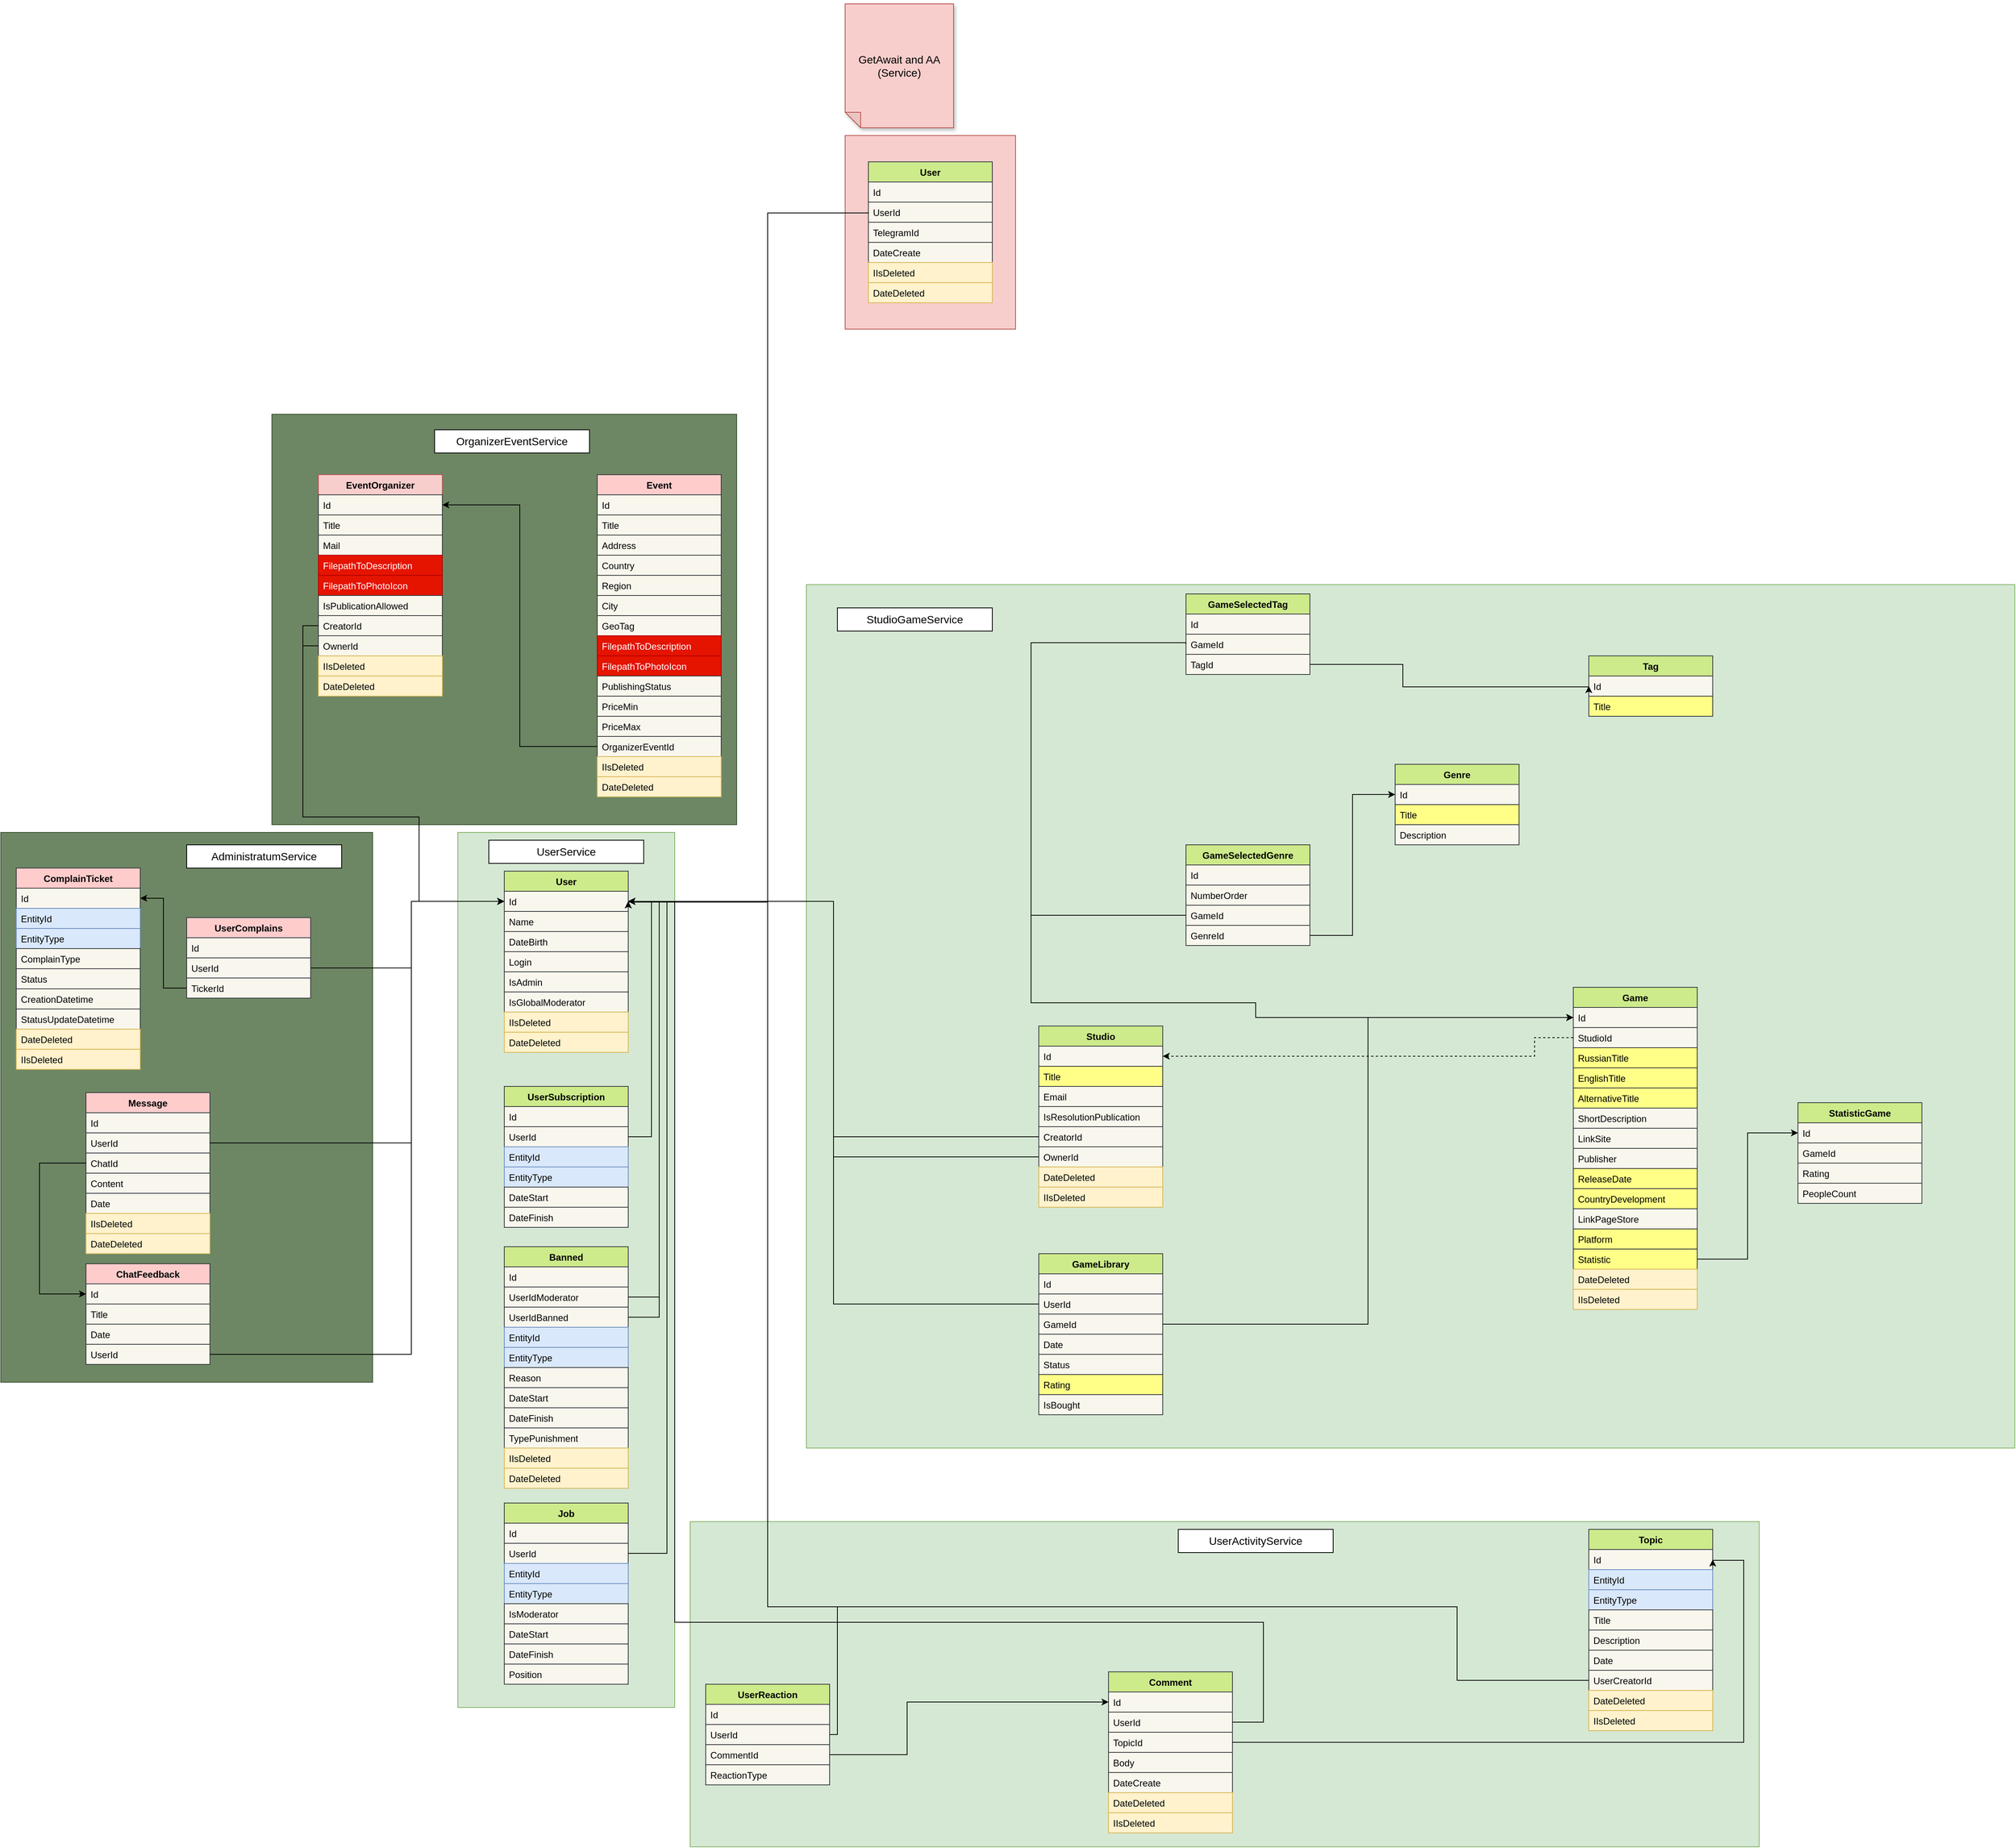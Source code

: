<mxfile version="26.0.15" pages="3">
  <diagram name="DataBase" id="a_ra0T0KaJDf7tyuzf6U">
    <mxGraphModel dx="2345" dy="3078" grid="1" gridSize="10" guides="1" tooltips="1" connect="1" arrows="1" fold="1" page="1" pageScale="1" pageWidth="827" pageHeight="1169" math="0" shadow="0">
      <root>
        <mxCell id="WIyWlLk6GJQsqaUBKTNV-0" />
        <mxCell id="WIyWlLk6GJQsqaUBKTNV-1" parent="WIyWlLk6GJQsqaUBKTNV-0" />
        <mxCell id="Yon5N-F4_MRnxyE5yYUT-23" value="" style="rounded=0;whiteSpace=wrap;html=1;fillColor=#f8cecc;strokeColor=#b85450;" parent="WIyWlLk6GJQsqaUBKTNV-1" vertex="1">
          <mxGeometry x="480" y="-1110" width="220" height="250" as="geometry" />
        </mxCell>
        <mxCell id="7iFikXyJWSrzcoth82_9-17" value="" style="rounded=0;whiteSpace=wrap;html=1;fillColor=#6d8764;strokeColor=#3A5431;fontColor=#ffffff;" parent="WIyWlLk6GJQsqaUBKTNV-1" vertex="1">
          <mxGeometry x="-260" y="-750" width="600" height="530" as="geometry" />
        </mxCell>
        <mxCell id="7iFikXyJWSrzcoth82_9-16" value="" style="rounded=0;whiteSpace=wrap;html=1;fillColor=#6d8764;strokeColor=#3A5431;fontColor=#ffffff;" parent="WIyWlLk6GJQsqaUBKTNV-1" vertex="1">
          <mxGeometry x="-610" y="-210" width="480" height="710" as="geometry" />
        </mxCell>
        <mxCell id="7iFikXyJWSrzcoth82_9-14" value="" style="rounded=0;whiteSpace=wrap;html=1;fillColor=#d5e8d4;strokeColor=#82b366;" parent="WIyWlLk6GJQsqaUBKTNV-1" vertex="1">
          <mxGeometry x="280" y="680" width="1380" height="420" as="geometry" />
        </mxCell>
        <mxCell id="7iFikXyJWSrzcoth82_9-4" value="" style="rounded=0;whiteSpace=wrap;html=1;fillColor=#d5e8d4;strokeColor=#82b366;" parent="WIyWlLk6GJQsqaUBKTNV-1" vertex="1">
          <mxGeometry x="430" y="-530" width="1560" height="1115" as="geometry" />
        </mxCell>
        <mxCell id="7iFikXyJWSrzcoth82_9-3" value="" style="rounded=0;whiteSpace=wrap;html=1;fillColor=#d5e8d4;strokeColor=#82b366;" parent="WIyWlLk6GJQsqaUBKTNV-1" vertex="1">
          <mxGeometry x="-20" y="-210" width="280" height="1130" as="geometry" />
        </mxCell>
        <mxCell id="nKGyPX4ASxlISmnh6Zmo-0" value="User" style="swimlane;fontStyle=1;align=center;verticalAlign=top;childLayout=stackLayout;horizontal=1;startSize=26;horizontalStack=0;resizeParent=1;resizeParentMax=0;resizeLast=0;collapsible=1;marginBottom=0;whiteSpace=wrap;html=1;fillColor=#cdeb8b;strokeColor=#36393d;gradientColor=none;" parent="WIyWlLk6GJQsqaUBKTNV-1" vertex="1">
          <mxGeometry x="40" y="-160" width="160" height="234" as="geometry">
            <mxRectangle x="40" y="40" width="70" height="30" as="alternateBounds" />
          </mxGeometry>
        </mxCell>
        <mxCell id="nKGyPX4ASxlISmnh6Zmo-1" value="Id" style="text;strokeColor=#36393d;fillColor=#f9f7ed;align=left;verticalAlign=top;spacingLeft=4;spacingRight=4;overflow=hidden;rotatable=0;points=[[0,0.5],[1,0.5]];portConstraint=eastwest;whiteSpace=wrap;html=1;" parent="nKGyPX4ASxlISmnh6Zmo-0" vertex="1">
          <mxGeometry y="26" width="160" height="26" as="geometry" />
        </mxCell>
        <mxCell id="nKGyPX4ASxlISmnh6Zmo-14" value="Name" style="text;strokeColor=#36393d;fillColor=#f9f7ed;align=left;verticalAlign=top;spacingLeft=4;spacingRight=4;overflow=hidden;rotatable=0;points=[[0,0.5],[1,0.5]];portConstraint=eastwest;whiteSpace=wrap;html=1;" parent="nKGyPX4ASxlISmnh6Zmo-0" vertex="1">
          <mxGeometry y="52" width="160" height="26" as="geometry" />
        </mxCell>
        <mxCell id="nKGyPX4ASxlISmnh6Zmo-15" value="DateBirth" style="text;strokeColor=#36393d;fillColor=#f9f7ed;align=left;verticalAlign=top;spacingLeft=4;spacingRight=4;overflow=hidden;rotatable=0;points=[[0,0.5],[1,0.5]];portConstraint=eastwest;whiteSpace=wrap;html=1;" parent="nKGyPX4ASxlISmnh6Zmo-0" vertex="1">
          <mxGeometry y="78" width="160" height="26" as="geometry" />
        </mxCell>
        <mxCell id="nKGyPX4ASxlISmnh6Zmo-16" value="Login" style="text;strokeColor=#36393d;fillColor=#f9f7ed;align=left;verticalAlign=top;spacingLeft=4;spacingRight=4;overflow=hidden;rotatable=0;points=[[0,0.5],[1,0.5]];portConstraint=eastwest;whiteSpace=wrap;html=1;" parent="nKGyPX4ASxlISmnh6Zmo-0" vertex="1">
          <mxGeometry y="104" width="160" height="26" as="geometry" />
        </mxCell>
        <mxCell id="dojBHBX5MIkKL279Omlx-9" value="IsAdmin" style="text;strokeColor=#36393d;fillColor=#f9f7ed;align=left;verticalAlign=top;spacingLeft=4;spacingRight=4;overflow=hidden;rotatable=0;points=[[0,0.5],[1,0.5]];portConstraint=eastwest;whiteSpace=wrap;html=1;" parent="nKGyPX4ASxlISmnh6Zmo-0" vertex="1">
          <mxGeometry y="130" width="160" height="26" as="geometry" />
        </mxCell>
        <mxCell id="dojBHBX5MIkKL279Omlx-8" value="IsGlobalModerator" style="text;strokeColor=#36393d;fillColor=#f9f7ed;align=left;verticalAlign=top;spacingLeft=4;spacingRight=4;overflow=hidden;rotatable=0;points=[[0,0.5],[1,0.5]];portConstraint=eastwest;whiteSpace=wrap;html=1;" parent="nKGyPX4ASxlISmnh6Zmo-0" vertex="1">
          <mxGeometry y="156" width="160" height="26" as="geometry" />
        </mxCell>
        <mxCell id="Yon5N-F4_MRnxyE5yYUT-7" value="IIsDeleted" style="text;strokeColor=#d6b656;fillColor=#fff2cc;align=left;verticalAlign=top;spacingLeft=4;spacingRight=4;overflow=hidden;rotatable=0;points=[[0,0.5],[1,0.5]];portConstraint=eastwest;whiteSpace=wrap;html=1;" parent="nKGyPX4ASxlISmnh6Zmo-0" vertex="1">
          <mxGeometry y="182" width="160" height="26" as="geometry" />
        </mxCell>
        <mxCell id="Yon5N-F4_MRnxyE5yYUT-8" value="DateDeleted" style="text;strokeColor=#d6b656;fillColor=#fff2cc;align=left;verticalAlign=top;spacingLeft=4;spacingRight=4;overflow=hidden;rotatable=0;points=[[0,0.5],[1,0.5]];portConstraint=eastwest;whiteSpace=wrap;html=1;" parent="nKGyPX4ASxlISmnh6Zmo-0" vertex="1">
          <mxGeometry y="208" width="160" height="26" as="geometry" />
        </mxCell>
        <mxCell id="nKGyPX4ASxlISmnh6Zmo-35" value="Studio" style="swimlane;fontStyle=1;align=center;verticalAlign=top;childLayout=stackLayout;horizontal=1;startSize=26;horizontalStack=0;resizeParent=1;resizeParentMax=0;resizeLast=0;collapsible=1;marginBottom=0;whiteSpace=wrap;html=1;fillColor=#cdeb8b;strokeColor=#36393d;" parent="WIyWlLk6GJQsqaUBKTNV-1" vertex="1">
          <mxGeometry x="730" y="40" width="160" height="234" as="geometry">
            <mxRectangle x="240" y="40" width="70" height="30" as="alternateBounds" />
          </mxGeometry>
        </mxCell>
        <mxCell id="nKGyPX4ASxlISmnh6Zmo-36" value="Id" style="text;strokeColor=#36393d;fillColor=#f9f7ed;align=left;verticalAlign=top;spacingLeft=4;spacingRight=4;overflow=hidden;rotatable=0;points=[[0,0.5],[1,0.5]];portConstraint=eastwest;whiteSpace=wrap;html=1;" parent="nKGyPX4ASxlISmnh6Zmo-35" vertex="1">
          <mxGeometry y="26" width="160" height="26" as="geometry" />
        </mxCell>
        <mxCell id="nKGyPX4ASxlISmnh6Zmo-37" value="Title" style="text;strokeColor=#36393d;fillColor=#ffff88;align=left;verticalAlign=top;spacingLeft=4;spacingRight=4;overflow=hidden;rotatable=0;points=[[0,0.5],[1,0.5]];portConstraint=eastwest;whiteSpace=wrap;html=1;" parent="nKGyPX4ASxlISmnh6Zmo-35" vertex="1">
          <mxGeometry y="52" width="160" height="26" as="geometry" />
        </mxCell>
        <mxCell id="nKGyPX4ASxlISmnh6Zmo-39" value="Email" style="text;strokeColor=#36393d;fillColor=#f9f7ed;align=left;verticalAlign=top;spacingLeft=4;spacingRight=4;overflow=hidden;rotatable=0;points=[[0,0.5],[1,0.5]];portConstraint=eastwest;whiteSpace=wrap;html=1;" parent="nKGyPX4ASxlISmnh6Zmo-35" vertex="1">
          <mxGeometry y="78" width="160" height="26" as="geometry" />
        </mxCell>
        <mxCell id="nKGyPX4ASxlISmnh6Zmo-43" value="IsResolutionPublication" style="text;strokeColor=#36393d;fillColor=#f9f7ed;align=left;verticalAlign=top;spacingLeft=4;spacingRight=4;overflow=hidden;rotatable=0;points=[[0,0.5],[1,0.5]];portConstraint=eastwest;whiteSpace=wrap;html=1;" parent="nKGyPX4ASxlISmnh6Zmo-35" vertex="1">
          <mxGeometry y="104" width="160" height="26" as="geometry" />
        </mxCell>
        <mxCell id="dojBHBX5MIkKL279Omlx-22" value="CreatorId" style="text;strokeColor=#36393d;fillColor=#f9f7ed;align=left;verticalAlign=top;spacingLeft=4;spacingRight=4;overflow=hidden;rotatable=0;points=[[0,0.5],[1,0.5]];portConstraint=eastwest;whiteSpace=wrap;html=1;" parent="nKGyPX4ASxlISmnh6Zmo-35" vertex="1">
          <mxGeometry y="130" width="160" height="26" as="geometry" />
        </mxCell>
        <mxCell id="dojBHBX5MIkKL279Omlx-23" value="OwnerId" style="text;strokeColor=#36393d;fillColor=#f9f7ed;align=left;verticalAlign=top;spacingLeft=4;spacingRight=4;overflow=hidden;rotatable=0;points=[[0,0.5],[1,0.5]];portConstraint=eastwest;whiteSpace=wrap;html=1;" parent="nKGyPX4ASxlISmnh6Zmo-35" vertex="1">
          <mxGeometry y="156" width="160" height="26" as="geometry" />
        </mxCell>
        <mxCell id="Yon5N-F4_MRnxyE5yYUT-16" value="DateDeleted" style="text;strokeColor=#d6b656;fillColor=#fff2cc;align=left;verticalAlign=top;spacingLeft=4;spacingRight=4;overflow=hidden;rotatable=0;points=[[0,0.5],[1,0.5]];portConstraint=eastwest;whiteSpace=wrap;html=1;" parent="nKGyPX4ASxlISmnh6Zmo-35" vertex="1">
          <mxGeometry y="182" width="160" height="26" as="geometry" />
        </mxCell>
        <mxCell id="Yon5N-F4_MRnxyE5yYUT-15" value="IIsDeleted" style="text;strokeColor=#d6b656;fillColor=#fff2cc;align=left;verticalAlign=top;spacingLeft=4;spacingRight=4;overflow=hidden;rotatable=0;points=[[0,0.5],[1,0.5]];portConstraint=eastwest;whiteSpace=wrap;html=1;" parent="nKGyPX4ASxlISmnh6Zmo-35" vertex="1">
          <mxGeometry y="208" width="160" height="26" as="geometry" />
        </mxCell>
        <mxCell id="nKGyPX4ASxlISmnh6Zmo-62" value="Game" style="swimlane;fontStyle=1;align=center;verticalAlign=top;childLayout=stackLayout;horizontal=1;startSize=26;horizontalStack=0;resizeParent=1;resizeParentMax=0;resizeLast=0;collapsible=1;marginBottom=0;whiteSpace=wrap;html=1;fillColor=#cdeb8b;strokeColor=#36393d;" parent="WIyWlLk6GJQsqaUBKTNV-1" vertex="1">
          <mxGeometry x="1420" y="-10" width="160" height="416" as="geometry">
            <mxRectangle x="1161" y="40" width="70" height="30" as="alternateBounds" />
          </mxGeometry>
        </mxCell>
        <mxCell id="nKGyPX4ASxlISmnh6Zmo-63" value="Id" style="text;strokeColor=#36393d;fillColor=#f9f7ed;align=left;verticalAlign=top;spacingLeft=4;spacingRight=4;overflow=hidden;rotatable=0;points=[[0,0.5],[1,0.5]];portConstraint=eastwest;whiteSpace=wrap;html=1;" parent="nKGyPX4ASxlISmnh6Zmo-62" vertex="1">
          <mxGeometry y="26" width="160" height="26" as="geometry" />
        </mxCell>
        <mxCell id="dojBHBX5MIkKL279Omlx-4" value="StudioId" style="text;strokeColor=#36393d;fillColor=#f9f7ed;align=left;verticalAlign=top;spacingLeft=4;spacingRight=4;overflow=hidden;rotatable=0;points=[[0,0.5],[1,0.5]];portConstraint=eastwest;whiteSpace=wrap;html=1;" parent="nKGyPX4ASxlISmnh6Zmo-62" vertex="1">
          <mxGeometry y="52" width="160" height="26" as="geometry" />
        </mxCell>
        <mxCell id="dojBHBX5MIkKL279Omlx-36" value="RussianTitle" style="text;strokeColor=#36393d;fillColor=#ffff88;align=left;verticalAlign=top;spacingLeft=4;spacingRight=4;overflow=hidden;rotatable=0;points=[[0,0.5],[1,0.5]];portConstraint=eastwest;whiteSpace=wrap;html=1;" parent="nKGyPX4ASxlISmnh6Zmo-62" vertex="1">
          <mxGeometry y="78" width="160" height="26" as="geometry" />
        </mxCell>
        <mxCell id="dojBHBX5MIkKL279Omlx-37" value="EnglishTitle" style="text;strokeColor=#36393d;fillColor=#ffff88;align=left;verticalAlign=top;spacingLeft=4;spacingRight=4;overflow=hidden;rotatable=0;points=[[0,0.5],[1,0.5]];portConstraint=eastwest;whiteSpace=wrap;html=1;" parent="nKGyPX4ASxlISmnh6Zmo-62" vertex="1">
          <mxGeometry y="104" width="160" height="26" as="geometry" />
        </mxCell>
        <mxCell id="WFPAdJjWtMCuMqEFhjVJ-0" value="AlternativeTitle" style="text;strokeColor=#36393d;fillColor=#ffff88;align=left;verticalAlign=top;spacingLeft=4;spacingRight=4;overflow=hidden;rotatable=0;points=[[0,0.5],[1,0.5]];portConstraint=eastwest;whiteSpace=wrap;html=1;" parent="nKGyPX4ASxlISmnh6Zmo-62" vertex="1">
          <mxGeometry y="130" width="160" height="26" as="geometry" />
        </mxCell>
        <mxCell id="5ixUm8-LAdZKDqvqDkB8-0" value="ShortDescription" style="text;strokeColor=#36393d;fillColor=#f9f7ed;align=left;verticalAlign=top;spacingLeft=4;spacingRight=4;overflow=hidden;rotatable=0;points=[[0,0.5],[1,0.5]];portConstraint=eastwest;whiteSpace=wrap;html=1;" parent="nKGyPX4ASxlISmnh6Zmo-62" vertex="1">
          <mxGeometry y="156" width="160" height="26" as="geometry" />
        </mxCell>
        <mxCell id="dojBHBX5MIkKL279Omlx-29" value="LinkSite" style="text;strokeColor=#36393d;fillColor=#f9f7ed;align=left;verticalAlign=top;spacingLeft=4;spacingRight=4;overflow=hidden;rotatable=0;points=[[0,0.5],[1,0.5]];portConstraint=eastwest;whiteSpace=wrap;html=1;" parent="nKGyPX4ASxlISmnh6Zmo-62" vertex="1">
          <mxGeometry y="182" width="160" height="26" as="geometry" />
        </mxCell>
        <mxCell id="dojBHBX5MIkKL279Omlx-30" value="Publisher" style="text;align=left;verticalAlign=top;spacingLeft=4;spacingRight=4;overflow=hidden;rotatable=0;points=[[0,0.5],[1,0.5]];portConstraint=eastwest;whiteSpace=wrap;html=1;fillColor=#f9f7ed;strokeColor=#36393d;" parent="nKGyPX4ASxlISmnh6Zmo-62" vertex="1">
          <mxGeometry y="208" width="160" height="26" as="geometry" />
        </mxCell>
        <mxCell id="dojBHBX5MIkKL279Omlx-31" value="ReleaseDate" style="text;strokeColor=#36393d;fillColor=#ffff88;align=left;verticalAlign=top;spacingLeft=4;spacingRight=4;overflow=hidden;rotatable=0;points=[[0,0.5],[1,0.5]];portConstraint=eastwest;whiteSpace=wrap;html=1;" parent="nKGyPX4ASxlISmnh6Zmo-62" vertex="1">
          <mxGeometry y="234" width="160" height="26" as="geometry" />
        </mxCell>
        <mxCell id="dojBHBX5MIkKL279Omlx-32" value="CountryDevelopment" style="text;strokeColor=#36393d;fillColor=#ffff88;align=left;verticalAlign=top;spacingLeft=4;spacingRight=4;overflow=hidden;rotatable=0;points=[[0,0.5],[1,0.5]];portConstraint=eastwest;whiteSpace=wrap;html=1;" parent="nKGyPX4ASxlISmnh6Zmo-62" vertex="1">
          <mxGeometry y="260" width="160" height="26" as="geometry" />
        </mxCell>
        <mxCell id="dojBHBX5MIkKL279Omlx-35" value="LinkPageStore" style="text;strokeColor=#36393d;fillColor=#f9f7ed;align=left;verticalAlign=top;spacingLeft=4;spacingRight=4;overflow=hidden;rotatable=0;points=[[0,0.5],[1,0.5]];portConstraint=eastwest;whiteSpace=wrap;html=1;" parent="nKGyPX4ASxlISmnh6Zmo-62" vertex="1">
          <mxGeometry y="286" width="160" height="26" as="geometry" />
        </mxCell>
        <mxCell id="f0OqDbHzdvRGEXpzsvza-0" value="Platform" style="text;strokeColor=#36393d;fillColor=#ffff88;align=left;verticalAlign=top;spacingLeft=4;spacingRight=4;overflow=hidden;rotatable=0;points=[[0,0.5],[1,0.5]];portConstraint=eastwest;whiteSpace=wrap;html=1;" parent="nKGyPX4ASxlISmnh6Zmo-62" vertex="1">
          <mxGeometry y="312" width="160" height="26" as="geometry" />
        </mxCell>
        <mxCell id="xCekj5YlKWt7zz2ja0S_-12" value="Statistic" style="text;strokeColor=#36393d;fillColor=#ffff88;align=left;verticalAlign=top;spacingLeft=4;spacingRight=4;overflow=hidden;rotatable=0;points=[[0,0.5],[1,0.5]];portConstraint=eastwest;whiteSpace=wrap;html=1;" parent="nKGyPX4ASxlISmnh6Zmo-62" vertex="1">
          <mxGeometry y="338" width="160" height="26" as="geometry" />
        </mxCell>
        <mxCell id="Yon5N-F4_MRnxyE5yYUT-17" value="DateDeleted" style="text;strokeColor=#d6b656;fillColor=#fff2cc;align=left;verticalAlign=top;spacingLeft=4;spacingRight=4;overflow=hidden;rotatable=0;points=[[0,0.5],[1,0.5]];portConstraint=eastwest;whiteSpace=wrap;html=1;" parent="nKGyPX4ASxlISmnh6Zmo-62" vertex="1">
          <mxGeometry y="364" width="160" height="26" as="geometry" />
        </mxCell>
        <mxCell id="Yon5N-F4_MRnxyE5yYUT-18" value="IIsDeleted" style="text;strokeColor=#d6b656;fillColor=#fff2cc;align=left;verticalAlign=top;spacingLeft=4;spacingRight=4;overflow=hidden;rotatable=0;points=[[0,0.5],[1,0.5]];portConstraint=eastwest;whiteSpace=wrap;html=1;" parent="nKGyPX4ASxlISmnh6Zmo-62" vertex="1">
          <mxGeometry y="390" width="160" height="26" as="geometry" />
        </mxCell>
        <mxCell id="EjE8TeDdayBWRs2ALZXG-3" value="Genre" style="swimlane;fontStyle=1;align=center;verticalAlign=top;childLayout=stackLayout;horizontal=1;startSize=26;horizontalStack=0;resizeParent=1;resizeParentMax=0;resizeLast=0;collapsible=1;marginBottom=0;whiteSpace=wrap;html=1;fillColor=#cdeb8b;strokeColor=#36393d;" parent="WIyWlLk6GJQsqaUBKTNV-1" vertex="1">
          <mxGeometry x="1190" y="-298" width="160" height="104" as="geometry">
            <mxRectangle x="1340" y="-310" width="70" height="30" as="alternateBounds" />
          </mxGeometry>
        </mxCell>
        <mxCell id="EjE8TeDdayBWRs2ALZXG-4" value="Id" style="text;strokeColor=#36393d;fillColor=#f9f7ed;align=left;verticalAlign=top;spacingLeft=4;spacingRight=4;overflow=hidden;rotatable=0;points=[[0,0.5],[1,0.5]];portConstraint=eastwest;whiteSpace=wrap;html=1;" parent="EjE8TeDdayBWRs2ALZXG-3" vertex="1">
          <mxGeometry y="26" width="160" height="26" as="geometry" />
        </mxCell>
        <mxCell id="EjE8TeDdayBWRs2ALZXG-5" value="Title" style="text;strokeColor=#36393d;fillColor=#ffff88;align=left;verticalAlign=top;spacingLeft=4;spacingRight=4;overflow=hidden;rotatable=0;points=[[0,0.5],[1,0.5]];portConstraint=eastwest;whiteSpace=wrap;html=1;" parent="EjE8TeDdayBWRs2ALZXG-3" vertex="1">
          <mxGeometry y="52" width="160" height="26" as="geometry" />
        </mxCell>
        <mxCell id="EjE8TeDdayBWRs2ALZXG-6" value="Description" style="text;strokeColor=#36393d;fillColor=#f9f7ed;align=left;verticalAlign=top;spacingLeft=4;spacingRight=4;overflow=hidden;rotatable=0;points=[[0,0.5],[1,0.5]];portConstraint=eastwest;whiteSpace=wrap;html=1;" parent="EjE8TeDdayBWRs2ALZXG-3" vertex="1">
          <mxGeometry y="78" width="160" height="26" as="geometry" />
        </mxCell>
        <mxCell id="EjE8TeDdayBWRs2ALZXG-19" value="Tag" style="swimlane;fontStyle=1;align=center;verticalAlign=top;childLayout=stackLayout;horizontal=1;startSize=26;horizontalStack=0;resizeParent=1;resizeParentMax=0;resizeLast=0;collapsible=1;marginBottom=0;whiteSpace=wrap;html=1;fillColor=#cdeb8b;strokeColor=#36393d;" parent="WIyWlLk6GJQsqaUBKTNV-1" vertex="1">
          <mxGeometry x="1440" y="-438" width="160" height="78" as="geometry">
            <mxRectangle x="1240" y="270" width="70" height="30" as="alternateBounds" />
          </mxGeometry>
        </mxCell>
        <mxCell id="EjE8TeDdayBWRs2ALZXG-20" value="Id" style="text;strokeColor=#36393d;fillColor=#f9f7ed;align=left;verticalAlign=top;spacingLeft=4;spacingRight=4;overflow=hidden;rotatable=0;points=[[0,0.5],[1,0.5]];portConstraint=eastwest;whiteSpace=wrap;html=1;" parent="EjE8TeDdayBWRs2ALZXG-19" vertex="1">
          <mxGeometry y="26" width="160" height="26" as="geometry" />
        </mxCell>
        <mxCell id="EjE8TeDdayBWRs2ALZXG-21" value="Title" style="text;strokeColor=#36393d;fillColor=#ffff88;align=left;verticalAlign=top;spacingLeft=4;spacingRight=4;overflow=hidden;rotatable=0;points=[[0,0.5],[1,0.5]];portConstraint=eastwest;whiteSpace=wrap;html=1;" parent="EjE8TeDdayBWRs2ALZXG-19" vertex="1">
          <mxGeometry y="52" width="160" height="26" as="geometry" />
        </mxCell>
        <mxCell id="EjE8TeDdayBWRs2ALZXG-47" value="Comment" style="swimlane;fontStyle=1;align=center;verticalAlign=top;childLayout=stackLayout;horizontal=1;startSize=26;horizontalStack=0;resizeParent=1;resizeParentMax=0;resizeLast=0;collapsible=1;marginBottom=0;whiteSpace=wrap;html=1;fillColor=#cdeb8b;strokeColor=#36393d;" parent="WIyWlLk6GJQsqaUBKTNV-1" vertex="1">
          <mxGeometry x="820" y="874" width="160" height="208" as="geometry">
            <mxRectangle x="120" y="80" width="70" height="30" as="alternateBounds" />
          </mxGeometry>
        </mxCell>
        <mxCell id="EjE8TeDdayBWRs2ALZXG-48" value="Id" style="text;strokeColor=#36393d;fillColor=#f9f7ed;align=left;verticalAlign=top;spacingLeft=4;spacingRight=4;overflow=hidden;rotatable=0;points=[[0,0.5],[1,0.5]];portConstraint=eastwest;whiteSpace=wrap;html=1;" parent="EjE8TeDdayBWRs2ALZXG-47" vertex="1">
          <mxGeometry y="26" width="160" height="26" as="geometry" />
        </mxCell>
        <mxCell id="EjE8TeDdayBWRs2ALZXG-55" value="UserId" style="text;strokeColor=#36393d;fillColor=#f9f7ed;align=left;verticalAlign=top;spacingLeft=4;spacingRight=4;overflow=hidden;rotatable=0;points=[[0,0.5],[1,0.5]];portConstraint=eastwest;whiteSpace=wrap;html=1;" parent="EjE8TeDdayBWRs2ALZXG-47" vertex="1">
          <mxGeometry y="52" width="160" height="26" as="geometry" />
        </mxCell>
        <mxCell id="EjE8TeDdayBWRs2ALZXG-57" value="TopicId" style="text;strokeColor=#36393d;fillColor=#f9f7ed;align=left;verticalAlign=top;spacingLeft=4;spacingRight=4;overflow=hidden;rotatable=0;points=[[0,0.5],[1,0.5]];portConstraint=eastwest;whiteSpace=wrap;html=1;" parent="EjE8TeDdayBWRs2ALZXG-47" vertex="1">
          <mxGeometry y="78" width="160" height="26" as="geometry" />
        </mxCell>
        <mxCell id="5ixUm8-LAdZKDqvqDkB8-17" value="Body" style="text;strokeColor=#36393d;fillColor=#f9f7ed;align=left;verticalAlign=top;spacingLeft=4;spacingRight=4;overflow=hidden;rotatable=0;points=[[0,0.5],[1,0.5]];portConstraint=eastwest;whiteSpace=wrap;html=1;" parent="EjE8TeDdayBWRs2ALZXG-47" vertex="1">
          <mxGeometry y="104" width="160" height="26" as="geometry" />
        </mxCell>
        <mxCell id="EjE8TeDdayBWRs2ALZXG-54" value="DateCreate" style="text;strokeColor=#36393d;fillColor=#f9f7ed;align=left;verticalAlign=top;spacingLeft=4;spacingRight=4;overflow=hidden;rotatable=0;points=[[0,0.5],[1,0.5]];portConstraint=eastwest;whiteSpace=wrap;html=1;" parent="EjE8TeDdayBWRs2ALZXG-47" vertex="1">
          <mxGeometry y="130" width="160" height="26" as="geometry" />
        </mxCell>
        <mxCell id="Yon5N-F4_MRnxyE5yYUT-20" value="DateDeleted" style="text;strokeColor=#d6b656;fillColor=#fff2cc;align=left;verticalAlign=top;spacingLeft=4;spacingRight=4;overflow=hidden;rotatable=0;points=[[0,0.5],[1,0.5]];portConstraint=eastwest;whiteSpace=wrap;html=1;" parent="EjE8TeDdayBWRs2ALZXG-47" vertex="1">
          <mxGeometry y="156" width="160" height="26" as="geometry" />
        </mxCell>
        <mxCell id="Yon5N-F4_MRnxyE5yYUT-19" value="IIsDeleted" style="text;strokeColor=#d6b656;fillColor=#fff2cc;align=left;verticalAlign=top;spacingLeft=4;spacingRight=4;overflow=hidden;rotatable=0;points=[[0,0.5],[1,0.5]];portConstraint=eastwest;whiteSpace=wrap;html=1;" parent="EjE8TeDdayBWRs2ALZXG-47" vertex="1">
          <mxGeometry y="182" width="160" height="26" as="geometry" />
        </mxCell>
        <mxCell id="EjE8TeDdayBWRs2ALZXG-60" value="Topic" style="swimlane;fontStyle=1;align=center;verticalAlign=top;childLayout=stackLayout;horizontal=1;startSize=26;horizontalStack=0;resizeParent=1;resizeParentMax=0;resizeLast=0;collapsible=1;marginBottom=0;whiteSpace=wrap;html=1;fillColor=#cdeb8b;strokeColor=#36393d;" parent="WIyWlLk6GJQsqaUBKTNV-1" vertex="1">
          <mxGeometry x="1440" y="690" width="160" height="260" as="geometry">
            <mxRectangle x="120" y="80" width="70" height="30" as="alternateBounds" />
          </mxGeometry>
        </mxCell>
        <mxCell id="EjE8TeDdayBWRs2ALZXG-61" value="Id" style="text;strokeColor=#36393d;fillColor=#f9f7ed;align=left;verticalAlign=top;spacingLeft=4;spacingRight=4;overflow=hidden;rotatable=0;points=[[0,0.5],[1,0.5]];portConstraint=eastwest;whiteSpace=wrap;html=1;" parent="EjE8TeDdayBWRs2ALZXG-60" vertex="1">
          <mxGeometry y="26" width="160" height="26" as="geometry" />
        </mxCell>
        <mxCell id="dojBHBX5MIkKL279Omlx-12" value="EntityId" style="text;strokeColor=#6c8ebf;fillColor=#dae8fc;align=left;verticalAlign=top;spacingLeft=4;spacingRight=4;overflow=hidden;rotatable=0;points=[[0,0.5],[1,0.5]];portConstraint=eastwest;whiteSpace=wrap;html=1;" parent="EjE8TeDdayBWRs2ALZXG-60" vertex="1">
          <mxGeometry y="52" width="160" height="26" as="geometry" />
        </mxCell>
        <mxCell id="dojBHBX5MIkKL279Omlx-11" value="EntityType" style="text;strokeColor=#6c8ebf;fillColor=#dae8fc;align=left;verticalAlign=top;spacingLeft=4;spacingRight=4;overflow=hidden;rotatable=0;points=[[0,0.5],[1,0.5]];portConstraint=eastwest;whiteSpace=wrap;html=1;" parent="EjE8TeDdayBWRs2ALZXG-60" vertex="1">
          <mxGeometry y="78" width="160" height="26" as="geometry" />
        </mxCell>
        <mxCell id="EjE8TeDdayBWRs2ALZXG-63" value="Title" style="text;strokeColor=#36393d;fillColor=#f9f7ed;align=left;verticalAlign=top;spacingLeft=4;spacingRight=4;overflow=hidden;rotatable=0;points=[[0,0.5],[1,0.5]];portConstraint=eastwest;whiteSpace=wrap;html=1;" parent="EjE8TeDdayBWRs2ALZXG-60" vertex="1">
          <mxGeometry y="104" width="160" height="26" as="geometry" />
        </mxCell>
        <mxCell id="5ixUm8-LAdZKDqvqDkB8-18" value="Description" style="text;strokeColor=#36393d;fillColor=#f9f7ed;align=left;verticalAlign=top;spacingLeft=4;spacingRight=4;overflow=hidden;rotatable=0;points=[[0,0.5],[1,0.5]];portConstraint=eastwest;whiteSpace=wrap;html=1;" parent="EjE8TeDdayBWRs2ALZXG-60" vertex="1">
          <mxGeometry y="130" width="160" height="26" as="geometry" />
        </mxCell>
        <mxCell id="EjE8TeDdayBWRs2ALZXG-62" value="Date" style="text;strokeColor=#36393d;fillColor=#f9f7ed;align=left;verticalAlign=top;spacingLeft=4;spacingRight=4;overflow=hidden;rotatable=0;points=[[0,0.5],[1,0.5]];portConstraint=eastwest;whiteSpace=wrap;html=1;" parent="EjE8TeDdayBWRs2ALZXG-60" vertex="1">
          <mxGeometry y="156" width="160" height="26" as="geometry" />
        </mxCell>
        <mxCell id="EjE8TeDdayBWRs2ALZXG-80" value="UserCreatorId" style="text;strokeColor=#36393d;fillColor=#f9f7ed;align=left;verticalAlign=top;spacingLeft=4;spacingRight=4;overflow=hidden;rotatable=0;points=[[0,0.5],[1,0.5]];portConstraint=eastwest;whiteSpace=wrap;html=1;" parent="EjE8TeDdayBWRs2ALZXG-60" vertex="1">
          <mxGeometry y="182" width="160" height="26" as="geometry" />
        </mxCell>
        <mxCell id="Yon5N-F4_MRnxyE5yYUT-21" value="DateDeleted" style="text;strokeColor=#d6b656;fillColor=#fff2cc;align=left;verticalAlign=top;spacingLeft=4;spacingRight=4;overflow=hidden;rotatable=0;points=[[0,0.5],[1,0.5]];portConstraint=eastwest;whiteSpace=wrap;html=1;" parent="EjE8TeDdayBWRs2ALZXG-60" vertex="1">
          <mxGeometry y="208" width="160" height="26" as="geometry" />
        </mxCell>
        <mxCell id="Yon5N-F4_MRnxyE5yYUT-22" value="IIsDeleted" style="text;strokeColor=#d6b656;fillColor=#fff2cc;align=left;verticalAlign=top;spacingLeft=4;spacingRight=4;overflow=hidden;rotatable=0;points=[[0,0.5],[1,0.5]];portConstraint=eastwest;whiteSpace=wrap;html=1;" parent="EjE8TeDdayBWRs2ALZXG-60" vertex="1">
          <mxGeometry y="234" width="160" height="26" as="geometry" />
        </mxCell>
        <mxCell id="EjE8TeDdayBWRs2ALZXG-91" value="ChatFeedback" style="swimlane;fontStyle=1;align=center;verticalAlign=top;childLayout=stackLayout;horizontal=1;startSize=26;horizontalStack=0;resizeParent=1;resizeParentMax=0;resizeLast=0;collapsible=1;marginBottom=0;whiteSpace=wrap;html=1;fillColor=#ffcccc;strokeColor=#36393d;" parent="WIyWlLk6GJQsqaUBKTNV-1" vertex="1">
          <mxGeometry x="-500" y="347" width="160" height="130" as="geometry">
            <mxRectangle x="120" y="80" width="70" height="30" as="alternateBounds" />
          </mxGeometry>
        </mxCell>
        <mxCell id="EjE8TeDdayBWRs2ALZXG-92" value="Id" style="text;strokeColor=#36393d;fillColor=#f9f7ed;align=left;verticalAlign=top;spacingLeft=4;spacingRight=4;overflow=hidden;rotatable=0;points=[[0,0.5],[1,0.5]];portConstraint=eastwest;whiteSpace=wrap;html=1;" parent="EjE8TeDdayBWRs2ALZXG-91" vertex="1">
          <mxGeometry y="26" width="160" height="26" as="geometry" />
        </mxCell>
        <mxCell id="EjE8TeDdayBWRs2ALZXG-93" value="Title" style="text;strokeColor=#36393d;fillColor=#f9f7ed;align=left;verticalAlign=top;spacingLeft=4;spacingRight=4;overflow=hidden;rotatable=0;points=[[0,0.5],[1,0.5]];portConstraint=eastwest;whiteSpace=wrap;html=1;" parent="EjE8TeDdayBWRs2ALZXG-91" vertex="1">
          <mxGeometry y="52" width="160" height="26" as="geometry" />
        </mxCell>
        <mxCell id="EjE8TeDdayBWRs2ALZXG-95" value="Date" style="text;strokeColor=#36393d;fillColor=#f9f7ed;align=left;verticalAlign=top;spacingLeft=4;spacingRight=4;overflow=hidden;rotatable=0;points=[[0,0.5],[1,0.5]];portConstraint=eastwest;whiteSpace=wrap;html=1;" parent="EjE8TeDdayBWRs2ALZXG-91" vertex="1">
          <mxGeometry y="78" width="160" height="26" as="geometry" />
        </mxCell>
        <mxCell id="dojBHBX5MIkKL279Omlx-19" value="UserId" style="text;strokeColor=#36393d;fillColor=#f9f7ed;align=left;verticalAlign=top;spacingLeft=4;spacingRight=4;overflow=hidden;rotatable=0;points=[[0,0.5],[1,0.5]];portConstraint=eastwest;whiteSpace=wrap;html=1;" parent="EjE8TeDdayBWRs2ALZXG-91" vertex="1">
          <mxGeometry y="104" width="160" height="26" as="geometry" />
        </mxCell>
        <mxCell id="EjE8TeDdayBWRs2ALZXG-100" value="Message" style="swimlane;fontStyle=1;align=center;verticalAlign=top;childLayout=stackLayout;horizontal=1;startSize=26;horizontalStack=0;resizeParent=1;resizeParentMax=0;resizeLast=0;collapsible=1;marginBottom=0;whiteSpace=wrap;html=1;fillColor=#ffcccc;strokeColor=#36393d;" parent="WIyWlLk6GJQsqaUBKTNV-1" vertex="1">
          <mxGeometry x="-500" y="126" width="160" height="208" as="geometry">
            <mxRectangle x="120" y="80" width="70" height="30" as="alternateBounds" />
          </mxGeometry>
        </mxCell>
        <mxCell id="EjE8TeDdayBWRs2ALZXG-101" value="Id" style="text;strokeColor=#36393d;fillColor=#f9f7ed;align=left;verticalAlign=top;spacingLeft=4;spacingRight=4;overflow=hidden;rotatable=0;points=[[0,0.5],[1,0.5]];portConstraint=eastwest;whiteSpace=wrap;html=1;" parent="EjE8TeDdayBWRs2ALZXG-100" vertex="1">
          <mxGeometry y="26" width="160" height="26" as="geometry" />
        </mxCell>
        <mxCell id="dojBHBX5MIkKL279Omlx-15" value="UserId" style="text;strokeColor=#36393d;fillColor=#f9f7ed;align=left;verticalAlign=top;spacingLeft=4;spacingRight=4;overflow=hidden;rotatable=0;points=[[0,0.5],[1,0.5]];portConstraint=eastwest;whiteSpace=wrap;html=1;" parent="EjE8TeDdayBWRs2ALZXG-100" vertex="1">
          <mxGeometry y="52" width="160" height="26" as="geometry" />
        </mxCell>
        <mxCell id="dojBHBX5MIkKL279Omlx-17" value="ChatId" style="text;strokeColor=#36393d;fillColor=#f9f7ed;align=left;verticalAlign=top;spacingLeft=4;spacingRight=4;overflow=hidden;rotatable=0;points=[[0,0.5],[1,0.5]];portConstraint=eastwest;whiteSpace=wrap;html=1;" parent="EjE8TeDdayBWRs2ALZXG-100" vertex="1">
          <mxGeometry y="78" width="160" height="26" as="geometry" />
        </mxCell>
        <mxCell id="EjE8TeDdayBWRs2ALZXG-104" value="Content" style="text;strokeColor=#36393d;fillColor=#f9f7ed;align=left;verticalAlign=top;spacingLeft=4;spacingRight=4;overflow=hidden;rotatable=0;points=[[0,0.5],[1,0.5]];portConstraint=eastwest;whiteSpace=wrap;html=1;" parent="EjE8TeDdayBWRs2ALZXG-100" vertex="1">
          <mxGeometry y="104" width="160" height="26" as="geometry" />
        </mxCell>
        <mxCell id="EjE8TeDdayBWRs2ALZXG-105" value="Date" style="text;strokeColor=#36393d;fillColor=#f9f7ed;align=left;verticalAlign=top;spacingLeft=4;spacingRight=4;overflow=hidden;rotatable=0;points=[[0,0.5],[1,0.5]];portConstraint=eastwest;whiteSpace=wrap;html=1;" parent="EjE8TeDdayBWRs2ALZXG-100" vertex="1">
          <mxGeometry y="130" width="160" height="26" as="geometry" />
        </mxCell>
        <mxCell id="Yon5N-F4_MRnxyE5yYUT-9" value="IIsDeleted" style="text;strokeColor=#d6b656;fillColor=#fff2cc;align=left;verticalAlign=top;spacingLeft=4;spacingRight=4;overflow=hidden;rotatable=0;points=[[0,0.5],[1,0.5]];portConstraint=eastwest;whiteSpace=wrap;html=1;" parent="EjE8TeDdayBWRs2ALZXG-100" vertex="1">
          <mxGeometry y="156" width="160" height="26" as="geometry" />
        </mxCell>
        <mxCell id="Yon5N-F4_MRnxyE5yYUT-10" value="DateDeleted" style="text;strokeColor=#d6b656;fillColor=#fff2cc;align=left;verticalAlign=top;spacingLeft=4;spacingRight=4;overflow=hidden;rotatable=0;points=[[0,0.5],[1,0.5]];portConstraint=eastwest;whiteSpace=wrap;html=1;" parent="EjE8TeDdayBWRs2ALZXG-100" vertex="1">
          <mxGeometry y="182" width="160" height="26" as="geometry" />
        </mxCell>
        <mxCell id="3FYDNnYv3NRtjhAeH1C5-7" value="Job" style="swimlane;fontStyle=1;align=center;verticalAlign=top;childLayout=stackLayout;horizontal=1;startSize=26;horizontalStack=0;resizeParent=1;resizeParentMax=0;resizeLast=0;collapsible=1;marginBottom=0;whiteSpace=wrap;html=1;fillColor=#cdeb8b;strokeColor=#36393d;" parent="WIyWlLk6GJQsqaUBKTNV-1" vertex="1">
          <mxGeometry x="40" y="656" width="160" height="234" as="geometry">
            <mxRectangle x="120" y="80" width="70" height="30" as="alternateBounds" />
          </mxGeometry>
        </mxCell>
        <mxCell id="3FYDNnYv3NRtjhAeH1C5-8" value="Id" style="text;strokeColor=#36393d;fillColor=#f9f7ed;align=left;verticalAlign=top;spacingLeft=4;spacingRight=4;overflow=hidden;rotatable=0;points=[[0,0.5],[1,0.5]];portConstraint=eastwest;whiteSpace=wrap;html=1;" parent="3FYDNnYv3NRtjhAeH1C5-7" vertex="1">
          <mxGeometry y="26" width="160" height="26" as="geometry" />
        </mxCell>
        <mxCell id="3FYDNnYv3NRtjhAeH1C5-9" value="UserId" style="text;strokeColor=#36393d;fillColor=#f9f7ed;align=left;verticalAlign=top;spacingLeft=4;spacingRight=4;overflow=hidden;rotatable=0;points=[[0,0.5],[1,0.5]];portConstraint=eastwest;whiteSpace=wrap;html=1;" parent="3FYDNnYv3NRtjhAeH1C5-7" vertex="1">
          <mxGeometry y="52" width="160" height="26" as="geometry" />
        </mxCell>
        <mxCell id="5ixUm8-LAdZKDqvqDkB8-11" value="EntityId" style="text;strokeColor=#6c8ebf;fillColor=#dae8fc;align=left;verticalAlign=top;spacingLeft=4;spacingRight=4;overflow=hidden;rotatable=0;points=[[0,0.5],[1,0.5]];portConstraint=eastwest;whiteSpace=wrap;html=1;" parent="3FYDNnYv3NRtjhAeH1C5-7" vertex="1">
          <mxGeometry y="78" width="160" height="26" as="geometry" />
        </mxCell>
        <mxCell id="5ixUm8-LAdZKDqvqDkB8-12" value="EntityType" style="text;strokeColor=#6c8ebf;fillColor=#dae8fc;align=left;verticalAlign=top;spacingLeft=4;spacingRight=4;overflow=hidden;rotatable=0;points=[[0,0.5],[1,0.5]];portConstraint=eastwest;whiteSpace=wrap;html=1;" parent="3FYDNnYv3NRtjhAeH1C5-7" vertex="1">
          <mxGeometry y="104" width="160" height="26" as="geometry" />
        </mxCell>
        <mxCell id="dojBHBX5MIkKL279Omlx-2" value="IsModerator" style="text;strokeColor=#36393d;fillColor=#f9f7ed;align=left;verticalAlign=top;spacingLeft=4;spacingRight=4;overflow=hidden;rotatable=0;points=[[0,0.5],[1,0.5]];portConstraint=eastwest;whiteSpace=wrap;html=1;" parent="3FYDNnYv3NRtjhAeH1C5-7" vertex="1">
          <mxGeometry y="130" width="160" height="26" as="geometry" />
        </mxCell>
        <mxCell id="dojBHBX5MIkKL279Omlx-0" value="DateStart" style="text;strokeColor=#36393d;fillColor=#f9f7ed;align=left;verticalAlign=top;spacingLeft=4;spacingRight=4;overflow=hidden;rotatable=0;points=[[0,0.5],[1,0.5]];portConstraint=eastwest;whiteSpace=wrap;html=1;" parent="3FYDNnYv3NRtjhAeH1C5-7" vertex="1">
          <mxGeometry y="156" width="160" height="26" as="geometry" />
        </mxCell>
        <mxCell id="dojBHBX5MIkKL279Omlx-1" value="DateFinish" style="text;strokeColor=#36393d;fillColor=#f9f7ed;align=left;verticalAlign=top;spacingLeft=4;spacingRight=4;overflow=hidden;rotatable=0;points=[[0,0.5],[1,0.5]];portConstraint=eastwest;whiteSpace=wrap;html=1;" parent="3FYDNnYv3NRtjhAeH1C5-7" vertex="1">
          <mxGeometry y="182" width="160" height="26" as="geometry" />
        </mxCell>
        <mxCell id="dojBHBX5MIkKL279Omlx-3" value="Position" style="text;strokeColor=#36393d;fillColor=#f9f7ed;align=left;verticalAlign=top;spacingLeft=4;spacingRight=4;overflow=hidden;rotatable=0;points=[[0,0.5],[1,0.5]];portConstraint=eastwest;whiteSpace=wrap;html=1;" parent="3FYDNnYv3NRtjhAeH1C5-7" vertex="1">
          <mxGeometry y="208" width="160" height="26" as="geometry" />
        </mxCell>
        <mxCell id="3FYDNnYv3NRtjhAeH1C5-24" value="UserSubscription" style="swimlane;fontStyle=1;align=center;verticalAlign=top;childLayout=stackLayout;horizontal=1;startSize=26;horizontalStack=0;resizeParent=1;resizeParentMax=0;resizeLast=0;collapsible=1;marginBottom=0;whiteSpace=wrap;html=1;fillColor=#cdeb8b;strokeColor=#36393d;gradientColor=none;" parent="WIyWlLk6GJQsqaUBKTNV-1" vertex="1">
          <mxGeometry x="40" y="118" width="160" height="182" as="geometry">
            <mxRectangle x="120" y="80" width="70" height="30" as="alternateBounds" />
          </mxGeometry>
        </mxCell>
        <mxCell id="3FYDNnYv3NRtjhAeH1C5-25" value="Id" style="text;strokeColor=#36393d;fillColor=#f9f7ed;align=left;verticalAlign=top;spacingLeft=4;spacingRight=4;overflow=hidden;rotatable=0;points=[[0,0.5],[1,0.5]];portConstraint=eastwest;whiteSpace=wrap;html=1;" parent="3FYDNnYv3NRtjhAeH1C5-24" vertex="1">
          <mxGeometry y="26" width="160" height="26" as="geometry" />
        </mxCell>
        <mxCell id="3FYDNnYv3NRtjhAeH1C5-26" value="UserId" style="text;strokeColor=#36393d;fillColor=#f9f7ed;align=left;verticalAlign=top;spacingLeft=4;spacingRight=4;overflow=hidden;rotatable=0;points=[[0,0.5],[1,0.5]];portConstraint=eastwest;whiteSpace=wrap;html=1;" parent="3FYDNnYv3NRtjhAeH1C5-24" vertex="1">
          <mxGeometry y="52" width="160" height="26" as="geometry" />
        </mxCell>
        <mxCell id="3FYDNnYv3NRtjhAeH1C5-27" value="EntityId" style="text;strokeColor=#6c8ebf;fillColor=#dae8fc;align=left;verticalAlign=top;spacingLeft=4;spacingRight=4;overflow=hidden;rotatable=0;points=[[0,0.5],[1,0.5]];portConstraint=eastwest;whiteSpace=wrap;html=1;" parent="3FYDNnYv3NRtjhAeH1C5-24" vertex="1">
          <mxGeometry y="78" width="160" height="26" as="geometry" />
        </mxCell>
        <mxCell id="42byUYS89PW246cz_IpJ-6" value="EntityType" style="text;strokeColor=#6c8ebf;fillColor=#dae8fc;align=left;verticalAlign=top;spacingLeft=4;spacingRight=4;overflow=hidden;rotatable=0;points=[[0,0.5],[1,0.5]];portConstraint=eastwest;whiteSpace=wrap;html=1;" parent="3FYDNnYv3NRtjhAeH1C5-24" vertex="1">
          <mxGeometry y="104" width="160" height="26" as="geometry" />
        </mxCell>
        <mxCell id="42byUYS89PW246cz_IpJ-7" value="DateStart" style="text;strokeColor=#36393d;fillColor=#f9f7ed;align=left;verticalAlign=top;spacingLeft=4;spacingRight=4;overflow=hidden;rotatable=0;points=[[0,0.5],[1,0.5]];portConstraint=eastwest;whiteSpace=wrap;html=1;" parent="3FYDNnYv3NRtjhAeH1C5-24" vertex="1">
          <mxGeometry y="130" width="160" height="26" as="geometry" />
        </mxCell>
        <mxCell id="42byUYS89PW246cz_IpJ-8" value="DateFinish" style="text;strokeColor=#36393d;fillColor=#f9f7ed;align=left;verticalAlign=top;spacingLeft=4;spacingRight=4;overflow=hidden;rotatable=0;points=[[0,0.5],[1,0.5]];portConstraint=eastwest;whiteSpace=wrap;html=1;" parent="3FYDNnYv3NRtjhAeH1C5-24" vertex="1">
          <mxGeometry y="156" width="160" height="26" as="geometry" />
        </mxCell>
        <mxCell id="3FYDNnYv3NRtjhAeH1C5-44" value="&lt;span style=&quot;text-align: left;&quot;&gt;GameSelectedGenre&lt;/span&gt;" style="swimlane;fontStyle=1;align=center;verticalAlign=top;childLayout=stackLayout;horizontal=1;startSize=26;horizontalStack=0;resizeParent=1;resizeParentMax=0;resizeLast=0;collapsible=1;marginBottom=0;whiteSpace=wrap;html=1;fillColor=#cdeb8b;strokeColor=#36393d;" parent="WIyWlLk6GJQsqaUBKTNV-1" vertex="1">
          <mxGeometry x="920" y="-194" width="160" height="130" as="geometry">
            <mxRectangle x="120" y="80" width="70" height="30" as="alternateBounds" />
          </mxGeometry>
        </mxCell>
        <mxCell id="3FYDNnYv3NRtjhAeH1C5-45" value="Id" style="text;strokeColor=#36393d;fillColor=#f9f7ed;align=left;verticalAlign=top;spacingLeft=4;spacingRight=4;overflow=hidden;rotatable=0;points=[[0,0.5],[1,0.5]];portConstraint=eastwest;whiteSpace=wrap;html=1;" parent="3FYDNnYv3NRtjhAeH1C5-44" vertex="1">
          <mxGeometry y="26" width="160" height="26" as="geometry" />
        </mxCell>
        <mxCell id="dojBHBX5MIkKL279Omlx-6" value="NumberOrder" style="text;strokeColor=#36393d;fillColor=#f9f7ed;align=left;verticalAlign=top;spacingLeft=4;spacingRight=4;overflow=hidden;rotatable=0;points=[[0,0.5],[1,0.5]];portConstraint=eastwest;whiteSpace=wrap;html=1;" parent="3FYDNnYv3NRtjhAeH1C5-44" vertex="1">
          <mxGeometry y="52" width="160" height="26" as="geometry" />
        </mxCell>
        <mxCell id="3FYDNnYv3NRtjhAeH1C5-46" value="GameId" style="text;strokeColor=#36393d;fillColor=#f9f7ed;align=left;verticalAlign=top;spacingLeft=4;spacingRight=4;overflow=hidden;rotatable=0;points=[[0,0.5],[1,0.5]];portConstraint=eastwest;whiteSpace=wrap;html=1;" parent="3FYDNnYv3NRtjhAeH1C5-44" vertex="1">
          <mxGeometry y="78" width="160" height="26" as="geometry" />
        </mxCell>
        <mxCell id="3FYDNnYv3NRtjhAeH1C5-47" value="GenreId" style="text;strokeColor=#36393d;fillColor=#f9f7ed;align=left;verticalAlign=top;spacingLeft=4;spacingRight=4;overflow=hidden;rotatable=0;points=[[0,0.5],[1,0.5]];portConstraint=eastwest;whiteSpace=wrap;html=1;" parent="3FYDNnYv3NRtjhAeH1C5-44" vertex="1">
          <mxGeometry y="104" width="160" height="26" as="geometry" />
        </mxCell>
        <mxCell id="3FYDNnYv3NRtjhAeH1C5-48" style="edgeStyle=orthogonalEdgeStyle;rounded=0;orthogonalLoop=1;jettySize=auto;html=1;exitX=0;exitY=0.5;exitDx=0;exitDy=0;entryX=0;entryY=0.5;entryDx=0;entryDy=0;" parent="WIyWlLk6GJQsqaUBKTNV-1" source="3FYDNnYv3NRtjhAeH1C5-46" target="nKGyPX4ASxlISmnh6Zmo-63" edge="1">
          <mxGeometry relative="1" as="geometry">
            <Array as="points">
              <mxPoint x="720" y="-103" />
              <mxPoint x="720" y="10" />
              <mxPoint x="1010" y="10" />
              <mxPoint x="1010" y="29" />
            </Array>
          </mxGeometry>
        </mxCell>
        <mxCell id="3FYDNnYv3NRtjhAeH1C5-58" value="&lt;span style=&quot;text-align: left;&quot;&gt;GameSelected&lt;/span&gt;Tag" style="swimlane;fontStyle=1;align=center;verticalAlign=top;childLayout=stackLayout;horizontal=1;startSize=26;horizontalStack=0;resizeParent=1;resizeParentMax=0;resizeLast=0;collapsible=1;marginBottom=0;whiteSpace=wrap;html=1;fillColor=#cdeb8b;strokeColor=#36393d;" parent="WIyWlLk6GJQsqaUBKTNV-1" vertex="1">
          <mxGeometry x="920" y="-518" width="160" height="104" as="geometry">
            <mxRectangle x="120" y="80" width="70" height="30" as="alternateBounds" />
          </mxGeometry>
        </mxCell>
        <mxCell id="3FYDNnYv3NRtjhAeH1C5-59" value="Id" style="text;strokeColor=#36393d;fillColor=#f9f7ed;align=left;verticalAlign=top;spacingLeft=4;spacingRight=4;overflow=hidden;rotatable=0;points=[[0,0.5],[1,0.5]];portConstraint=eastwest;whiteSpace=wrap;html=1;" parent="3FYDNnYv3NRtjhAeH1C5-58" vertex="1">
          <mxGeometry y="26" width="160" height="26" as="geometry" />
        </mxCell>
        <mxCell id="3FYDNnYv3NRtjhAeH1C5-60" value="GameId" style="text;strokeColor=#36393d;fillColor=#f9f7ed;align=left;verticalAlign=top;spacingLeft=4;spacingRight=4;overflow=hidden;rotatable=0;points=[[0,0.5],[1,0.5]];portConstraint=eastwest;whiteSpace=wrap;html=1;" parent="3FYDNnYv3NRtjhAeH1C5-58" vertex="1">
          <mxGeometry y="52" width="160" height="26" as="geometry" />
        </mxCell>
        <mxCell id="3FYDNnYv3NRtjhAeH1C5-61" value="TagId" style="text;strokeColor=#36393d;fillColor=#f9f7ed;align=left;verticalAlign=top;spacingLeft=4;spacingRight=4;overflow=hidden;rotatable=0;points=[[0,0.5],[1,0.5]];portConstraint=eastwest;whiteSpace=wrap;html=1;" parent="3FYDNnYv3NRtjhAeH1C5-58" vertex="1">
          <mxGeometry y="78" width="160" height="26" as="geometry" />
        </mxCell>
        <mxCell id="3FYDNnYv3NRtjhAeH1C5-65" style="edgeStyle=orthogonalEdgeStyle;rounded=0;orthogonalLoop=1;jettySize=auto;html=1;exitX=0;exitY=0.5;exitDx=0;exitDy=0;entryX=0;entryY=0.5;entryDx=0;entryDy=0;" parent="WIyWlLk6GJQsqaUBKTNV-1" source="3FYDNnYv3NRtjhAeH1C5-60" target="nKGyPX4ASxlISmnh6Zmo-63" edge="1">
          <mxGeometry relative="1" as="geometry">
            <Array as="points">
              <mxPoint x="920" y="-455" />
              <mxPoint x="720" y="-455" />
              <mxPoint x="720" y="10" />
              <mxPoint x="1010" y="10" />
              <mxPoint x="1010" y="29" />
            </Array>
          </mxGeometry>
        </mxCell>
        <mxCell id="3FYDNnYv3NRtjhAeH1C5-74" style="edgeStyle=orthogonalEdgeStyle;rounded=0;orthogonalLoop=1;jettySize=auto;html=1;exitX=1;exitY=0.5;exitDx=0;exitDy=0;entryX=0;entryY=0.5;entryDx=0;entryDy=0;" parent="WIyWlLk6GJQsqaUBKTNV-1" source="3FYDNnYv3NRtjhAeH1C5-61" target="EjE8TeDdayBWRs2ALZXG-20" edge="1">
          <mxGeometry relative="1" as="geometry">
            <mxPoint x="1390" y="-408" as="targetPoint" />
            <Array as="points">
              <mxPoint x="1200" y="-427" />
              <mxPoint x="1200" y="-398" />
              <mxPoint x="1440" y="-398" />
            </Array>
          </mxGeometry>
        </mxCell>
        <mxCell id="3FYDNnYv3NRtjhAeH1C5-112" value="UserReaction" style="swimlane;fontStyle=1;align=center;verticalAlign=top;childLayout=stackLayout;horizontal=1;startSize=26;horizontalStack=0;resizeParent=1;resizeParentMax=0;resizeLast=0;collapsible=1;marginBottom=0;whiteSpace=wrap;html=1;fillColor=#cdeb8b;strokeColor=#36393d;" parent="WIyWlLk6GJQsqaUBKTNV-1" vertex="1">
          <mxGeometry x="300" y="890" width="160" height="130" as="geometry">
            <mxRectangle x="120" y="80" width="70" height="30" as="alternateBounds" />
          </mxGeometry>
        </mxCell>
        <mxCell id="3FYDNnYv3NRtjhAeH1C5-113" value="Id" style="text;strokeColor=#36393d;fillColor=#f9f7ed;align=left;verticalAlign=top;spacingLeft=4;spacingRight=4;overflow=hidden;rotatable=0;points=[[0,0.5],[1,0.5]];portConstraint=eastwest;whiteSpace=wrap;html=1;" parent="3FYDNnYv3NRtjhAeH1C5-112" vertex="1">
          <mxGeometry y="26" width="160" height="26" as="geometry" />
        </mxCell>
        <mxCell id="3FYDNnYv3NRtjhAeH1C5-114" value="UserId" style="text;strokeColor=#36393d;fillColor=#f9f7ed;align=left;verticalAlign=top;spacingLeft=4;spacingRight=4;overflow=hidden;rotatable=0;points=[[0,0.5],[1,0.5]];portConstraint=eastwest;whiteSpace=wrap;html=1;" parent="3FYDNnYv3NRtjhAeH1C5-112" vertex="1">
          <mxGeometry y="52" width="160" height="26" as="geometry" />
        </mxCell>
        <mxCell id="3FYDNnYv3NRtjhAeH1C5-115" value="CommentId" style="text;strokeColor=#36393d;fillColor=#f9f7ed;align=left;verticalAlign=top;spacingLeft=4;spacingRight=4;overflow=hidden;rotatable=0;points=[[0,0.5],[1,0.5]];portConstraint=eastwest;whiteSpace=wrap;html=1;" parent="3FYDNnYv3NRtjhAeH1C5-112" vertex="1">
          <mxGeometry y="78" width="160" height="26" as="geometry" />
        </mxCell>
        <mxCell id="dojBHBX5MIkKL279Omlx-14" value="&lt;div&gt;ReactionType&lt;/div&gt;" style="text;strokeColor=#36393d;fillColor=#f9f7ed;align=left;verticalAlign=top;spacingLeft=4;spacingRight=4;overflow=hidden;rotatable=0;points=[[0,0.5],[1,0.5]];portConstraint=eastwest;whiteSpace=wrap;html=1;" parent="3FYDNnYv3NRtjhAeH1C5-112" vertex="1">
          <mxGeometry y="104" width="160" height="26" as="geometry" />
        </mxCell>
        <mxCell id="3FYDNnYv3NRtjhAeH1C5-116" style="edgeStyle=orthogonalEdgeStyle;rounded=0;orthogonalLoop=1;jettySize=auto;html=1;exitX=1;exitY=0.5;exitDx=0;exitDy=0;entryX=1;entryY=0.5;entryDx=0;entryDy=0;" parent="WIyWlLk6GJQsqaUBKTNV-1" source="3FYDNnYv3NRtjhAeH1C5-114" target="nKGyPX4ASxlISmnh6Zmo-1" edge="1">
          <mxGeometry relative="1" as="geometry">
            <Array as="points">
              <mxPoint x="470" y="955" />
              <mxPoint x="470" y="790" />
              <mxPoint x="380" y="790" />
              <mxPoint x="380" y="-120" />
              <mxPoint x="200" y="-120" />
            </Array>
          </mxGeometry>
        </mxCell>
        <mxCell id="nWVUAWYjSlLvdTk5ZAF4-0" style="edgeStyle=orthogonalEdgeStyle;rounded=0;orthogonalLoop=1;jettySize=auto;html=1;exitX=1;exitY=0.5;exitDx=0;exitDy=0;" parent="WIyWlLk6GJQsqaUBKTNV-1" source="3FYDNnYv3NRtjhAeH1C5-115" target="EjE8TeDdayBWRs2ALZXG-48" edge="1">
          <mxGeometry relative="1" as="geometry">
            <Array as="points">
              <mxPoint x="560" y="981" />
              <mxPoint x="560" y="913" />
            </Array>
          </mxGeometry>
        </mxCell>
        <mxCell id="nWVUAWYjSlLvdTk5ZAF4-1" style="edgeStyle=orthogonalEdgeStyle;rounded=0;orthogonalLoop=1;jettySize=auto;html=1;exitX=1;exitY=0.5;exitDx=0;exitDy=0;entryX=1;entryY=0.5;entryDx=0;entryDy=0;" parent="WIyWlLk6GJQsqaUBKTNV-1" source="EjE8TeDdayBWRs2ALZXG-57" target="EjE8TeDdayBWRs2ALZXG-61" edge="1">
          <mxGeometry relative="1" as="geometry">
            <Array as="points">
              <mxPoint x="1640" y="965" />
              <mxPoint x="1640" y="730" />
              <mxPoint x="1600" y="730" />
            </Array>
          </mxGeometry>
        </mxCell>
        <mxCell id="nWVUAWYjSlLvdTk5ZAF4-2" style="edgeStyle=orthogonalEdgeStyle;rounded=0;orthogonalLoop=1;jettySize=auto;html=1;exitX=1;exitY=0.5;exitDx=0;exitDy=0;entryX=1;entryY=0.5;entryDx=0;entryDy=0;" parent="WIyWlLk6GJQsqaUBKTNV-1" source="EjE8TeDdayBWRs2ALZXG-55" target="nKGyPX4ASxlISmnh6Zmo-1" edge="1">
          <mxGeometry relative="1" as="geometry">
            <Array as="points">
              <mxPoint x="1020" y="939" />
              <mxPoint x="1020" y="810" />
              <mxPoint x="260" y="810" />
              <mxPoint x="260" y="-121" />
            </Array>
          </mxGeometry>
        </mxCell>
        <mxCell id="dojBHBX5MIkKL279Omlx-5" style="edgeStyle=orthogonalEdgeStyle;rounded=0;orthogonalLoop=1;jettySize=auto;html=1;exitX=0;exitY=0.5;exitDx=0;exitDy=0;entryX=1;entryY=0.5;entryDx=0;entryDy=0;dashed=1;" parent="WIyWlLk6GJQsqaUBKTNV-1" source="dojBHBX5MIkKL279Omlx-4" target="nKGyPX4ASxlISmnh6Zmo-36" edge="1">
          <mxGeometry relative="1" as="geometry">
            <Array as="points">
              <mxPoint x="1370" y="55" />
              <mxPoint x="1370" y="79" />
            </Array>
          </mxGeometry>
        </mxCell>
        <mxCell id="dojBHBX5MIkKL279Omlx-13" style="edgeStyle=orthogonalEdgeStyle;rounded=0;orthogonalLoop=1;jettySize=auto;html=1;exitX=0;exitY=0.5;exitDx=0;exitDy=0;entryX=1;entryY=0.5;entryDx=0;entryDy=0;" parent="WIyWlLk6GJQsqaUBKTNV-1" source="EjE8TeDdayBWRs2ALZXG-80" target="nKGyPX4ASxlISmnh6Zmo-1" edge="1">
          <mxGeometry relative="1" as="geometry">
            <Array as="points">
              <mxPoint x="1270" y="885" />
              <mxPoint x="1270" y="790" />
              <mxPoint x="380" y="790" />
              <mxPoint x="380" y="-121" />
            </Array>
          </mxGeometry>
        </mxCell>
        <mxCell id="dojBHBX5MIkKL279Omlx-16" style="edgeStyle=orthogonalEdgeStyle;rounded=0;orthogonalLoop=1;jettySize=auto;html=1;exitX=1;exitY=0.5;exitDx=0;exitDy=0;" parent="WIyWlLk6GJQsqaUBKTNV-1" source="dojBHBX5MIkKL279Omlx-15" target="nKGyPX4ASxlISmnh6Zmo-1" edge="1">
          <mxGeometry relative="1" as="geometry">
            <Array as="points">
              <mxPoint x="-80" y="191" />
              <mxPoint x="-80" y="-121" />
            </Array>
          </mxGeometry>
        </mxCell>
        <mxCell id="dojBHBX5MIkKL279Omlx-20" style="edgeStyle=orthogonalEdgeStyle;rounded=0;orthogonalLoop=1;jettySize=auto;html=1;exitX=0;exitY=0.5;exitDx=0;exitDy=0;entryX=0;entryY=0.5;entryDx=0;entryDy=0;" parent="WIyWlLk6GJQsqaUBKTNV-1" source="dojBHBX5MIkKL279Omlx-17" target="EjE8TeDdayBWRs2ALZXG-92" edge="1">
          <mxGeometry relative="1" as="geometry">
            <Array as="points">
              <mxPoint x="-560" y="217" />
              <mxPoint x="-560" y="386" />
            </Array>
          </mxGeometry>
        </mxCell>
        <mxCell id="dojBHBX5MIkKL279Omlx-21" style="edgeStyle=orthogonalEdgeStyle;rounded=0;orthogonalLoop=1;jettySize=auto;html=1;exitX=1;exitY=0.5;exitDx=0;exitDy=0;entryX=0;entryY=0.5;entryDx=0;entryDy=0;" parent="WIyWlLk6GJQsqaUBKTNV-1" source="dojBHBX5MIkKL279Omlx-19" target="nKGyPX4ASxlISmnh6Zmo-1" edge="1">
          <mxGeometry relative="1" as="geometry">
            <Array as="points">
              <mxPoint x="-80" y="464" />
              <mxPoint x="-80" y="-121" />
            </Array>
          </mxGeometry>
        </mxCell>
        <mxCell id="dojBHBX5MIkKL279Omlx-25" style="edgeStyle=orthogonalEdgeStyle;rounded=0;orthogonalLoop=1;jettySize=auto;html=1;exitX=0;exitY=0.5;exitDx=0;exitDy=0;entryX=1;entryY=0.5;entryDx=0;entryDy=0;" parent="WIyWlLk6GJQsqaUBKTNV-1" source="dojBHBX5MIkKL279Omlx-22" target="nKGyPX4ASxlISmnh6Zmo-1" edge="1">
          <mxGeometry relative="1" as="geometry" />
        </mxCell>
        <mxCell id="dojBHBX5MIkKL279Omlx-27" style="edgeStyle=orthogonalEdgeStyle;rounded=0;orthogonalLoop=1;jettySize=auto;html=1;exitX=0;exitY=0.5;exitDx=0;exitDy=0;entryX=1;entryY=0.5;entryDx=0;entryDy=0;" parent="WIyWlLk6GJQsqaUBKTNV-1" source="dojBHBX5MIkKL279Omlx-23" target="nKGyPX4ASxlISmnh6Zmo-1" edge="1">
          <mxGeometry relative="1" as="geometry" />
        </mxCell>
        <mxCell id="NuX3shwqmyo9ghEr7OnB-6" style="edgeStyle=orthogonalEdgeStyle;rounded=0;orthogonalLoop=1;jettySize=auto;html=1;" parent="WIyWlLk6GJQsqaUBKTNV-1" source="bg1tW1lRjkk0p5qxyngn-1" target="nKGyPX4ASxlISmnh6Zmo-1" edge="1">
          <mxGeometry relative="1" as="geometry">
            <Array as="points">
              <mxPoint x="-80" y="-35" />
              <mxPoint x="-80" y="-121" />
            </Array>
          </mxGeometry>
        </mxCell>
        <mxCell id="NuX3shwqmyo9ghEr7OnB-0" value="UserComplains" style="swimlane;fontStyle=1;align=center;verticalAlign=top;childLayout=stackLayout;horizontal=1;startSize=26;horizontalStack=0;resizeParent=1;resizeParentMax=0;resizeLast=0;collapsible=1;marginBottom=0;whiteSpace=wrap;html=1;fillColor=#ffcccc;strokeColor=#36393d;" parent="WIyWlLk6GJQsqaUBKTNV-1" vertex="1">
          <mxGeometry x="-370" y="-100" width="160" height="104" as="geometry">
            <mxRectangle x="120" y="80" width="70" height="30" as="alternateBounds" />
          </mxGeometry>
        </mxCell>
        <mxCell id="NuX3shwqmyo9ghEr7OnB-2" value="Id" style="text;strokeColor=#36393d;fillColor=#f9f7ed;align=left;verticalAlign=top;spacingLeft=4;spacingRight=4;overflow=hidden;rotatable=0;points=[[0,0.5],[1,0.5]];portConstraint=eastwest;whiteSpace=wrap;html=1;" parent="NuX3shwqmyo9ghEr7OnB-0" vertex="1">
          <mxGeometry y="26" width="160" height="26" as="geometry" />
        </mxCell>
        <mxCell id="bg1tW1lRjkk0p5qxyngn-1" value="UserId" style="text;strokeColor=#36393d;fillColor=#f9f7ed;align=left;verticalAlign=top;spacingLeft=4;spacingRight=4;overflow=hidden;rotatable=0;points=[[0,0.5],[1,0.5]];portConstraint=eastwest;whiteSpace=wrap;html=1;" parent="NuX3shwqmyo9ghEr7OnB-0" vertex="1">
          <mxGeometry y="52" width="160" height="26" as="geometry" />
        </mxCell>
        <mxCell id="NuX3shwqmyo9ghEr7OnB-3" value="TickerId" style="text;strokeColor=#36393d;fillColor=#f9f7ed;align=left;verticalAlign=top;spacingLeft=4;spacingRight=4;overflow=hidden;rotatable=0;points=[[0,0.5],[1,0.5]];portConstraint=eastwest;whiteSpace=wrap;html=1;" parent="NuX3shwqmyo9ghEr7OnB-0" vertex="1">
          <mxGeometry y="78" width="160" height="26" as="geometry" />
        </mxCell>
        <mxCell id="NuX3shwqmyo9ghEr7OnB-7" value="ComplainTicket" style="swimlane;fontStyle=1;align=center;verticalAlign=top;childLayout=stackLayout;horizontal=1;startSize=26;horizontalStack=0;resizeParent=1;resizeParentMax=0;resizeLast=0;collapsible=1;marginBottom=0;whiteSpace=wrap;html=1;fillColor=#ffcccc;strokeColor=#36393d;" parent="WIyWlLk6GJQsqaUBKTNV-1" vertex="1">
          <mxGeometry x="-590" y="-164" width="160" height="260" as="geometry">
            <mxRectangle x="120" y="80" width="70" height="30" as="alternateBounds" />
          </mxGeometry>
        </mxCell>
        <mxCell id="NuX3shwqmyo9ghEr7OnB-8" value="Id" style="text;strokeColor=#36393d;fillColor=#f9f7ed;align=left;verticalAlign=top;spacingLeft=4;spacingRight=4;overflow=hidden;rotatable=0;points=[[0,0.5],[1,0.5]];portConstraint=eastwest;whiteSpace=wrap;html=1;" parent="NuX3shwqmyo9ghEr7OnB-7" vertex="1">
          <mxGeometry y="26" width="160" height="26" as="geometry" />
        </mxCell>
        <mxCell id="NuX3shwqmyo9ghEr7OnB-9" value="EntityId" style="text;strokeColor=#6c8ebf;fillColor=#dae8fc;align=left;verticalAlign=top;spacingLeft=4;spacingRight=4;overflow=hidden;rotatable=0;points=[[0,0.5],[1,0.5]];portConstraint=eastwest;whiteSpace=wrap;html=1;" parent="NuX3shwqmyo9ghEr7OnB-7" vertex="1">
          <mxGeometry y="52" width="160" height="26" as="geometry" />
        </mxCell>
        <mxCell id="NuX3shwqmyo9ghEr7OnB-10" value="EntityType" style="text;strokeColor=#6c8ebf;fillColor=#dae8fc;align=left;verticalAlign=top;spacingLeft=4;spacingRight=4;overflow=hidden;rotatable=0;points=[[0,0.5],[1,0.5]];portConstraint=eastwest;whiteSpace=wrap;html=1;" parent="NuX3shwqmyo9ghEr7OnB-7" vertex="1">
          <mxGeometry y="78" width="160" height="26" as="geometry" />
        </mxCell>
        <mxCell id="NuX3shwqmyo9ghEr7OnB-11" value="ComplainType" style="text;strokeColor=#36393d;fillColor=#f9f7ed;align=left;verticalAlign=top;spacingLeft=4;spacingRight=4;overflow=hidden;rotatable=0;points=[[0,0.5],[1,0.5]];portConstraint=eastwest;whiteSpace=wrap;html=1;" parent="NuX3shwqmyo9ghEr7OnB-7" vertex="1">
          <mxGeometry y="104" width="160" height="26" as="geometry" />
        </mxCell>
        <mxCell id="NuX3shwqmyo9ghEr7OnB-12" value="Status" style="text;strokeColor=#36393d;fillColor=#f9f7ed;align=left;verticalAlign=top;spacingLeft=4;spacingRight=4;overflow=hidden;rotatable=0;points=[[0,0.5],[1,0.5]];portConstraint=eastwest;whiteSpace=wrap;html=1;" parent="NuX3shwqmyo9ghEr7OnB-7" vertex="1">
          <mxGeometry y="130" width="160" height="26" as="geometry" />
        </mxCell>
        <mxCell id="W2bzfEpOXgn1BCkHh6xn-2" value="CreationDatetime" style="text;strokeColor=#36393d;fillColor=#f9f7ed;align=left;verticalAlign=top;spacingLeft=4;spacingRight=4;overflow=hidden;rotatable=0;points=[[0,0.5],[1,0.5]];portConstraint=eastwest;whiteSpace=wrap;html=1;" parent="NuX3shwqmyo9ghEr7OnB-7" vertex="1">
          <mxGeometry y="156" width="160" height="26" as="geometry" />
        </mxCell>
        <mxCell id="6XyOmEQY91CTKIyITEC8-1" value="StatusUpdateDatetime" style="text;strokeColor=#36393d;fillColor=#f9f7ed;align=left;verticalAlign=top;spacingLeft=4;spacingRight=4;overflow=hidden;rotatable=0;points=[[0,0.5],[1,0.5]];portConstraint=eastwest;whiteSpace=wrap;html=1;" parent="NuX3shwqmyo9ghEr7OnB-7" vertex="1">
          <mxGeometry y="182" width="160" height="26" as="geometry" />
        </mxCell>
        <mxCell id="Yon5N-F4_MRnxyE5yYUT-12" value="DateDeleted" style="text;strokeColor=#d6b656;fillColor=#fff2cc;align=left;verticalAlign=top;spacingLeft=4;spacingRight=4;overflow=hidden;rotatable=0;points=[[0,0.5],[1,0.5]];portConstraint=eastwest;whiteSpace=wrap;html=1;" parent="NuX3shwqmyo9ghEr7OnB-7" vertex="1">
          <mxGeometry y="208" width="160" height="26" as="geometry" />
        </mxCell>
        <mxCell id="Yon5N-F4_MRnxyE5yYUT-11" value="IIsDeleted" style="text;strokeColor=#d6b656;fillColor=#fff2cc;align=left;verticalAlign=top;spacingLeft=4;spacingRight=4;overflow=hidden;rotatable=0;points=[[0,0.5],[1,0.5]];portConstraint=eastwest;whiteSpace=wrap;html=1;" parent="NuX3shwqmyo9ghEr7OnB-7" vertex="1">
          <mxGeometry y="234" width="160" height="26" as="geometry" />
        </mxCell>
        <mxCell id="p4PtNF0FqLWE1iccqjeY-0" value="Banned" style="swimlane;fontStyle=1;align=center;verticalAlign=top;childLayout=stackLayout;horizontal=1;startSize=26;horizontalStack=0;resizeParent=1;resizeParentMax=0;resizeLast=0;collapsible=1;marginBottom=0;whiteSpace=wrap;html=1;fillColor=#cdeb8b;strokeColor=#36393d;" parent="WIyWlLk6GJQsqaUBKTNV-1" vertex="1">
          <mxGeometry x="40" y="325" width="160" height="312" as="geometry">
            <mxRectangle x="120" y="80" width="70" height="30" as="alternateBounds" />
          </mxGeometry>
        </mxCell>
        <mxCell id="p4PtNF0FqLWE1iccqjeY-1" value="Id" style="text;strokeColor=#36393d;fillColor=#f9f7ed;align=left;verticalAlign=top;spacingLeft=4;spacingRight=4;overflow=hidden;rotatable=0;points=[[0,0.5],[1,0.5]];portConstraint=eastwest;whiteSpace=wrap;html=1;" parent="p4PtNF0FqLWE1iccqjeY-0" vertex="1">
          <mxGeometry y="26" width="160" height="26" as="geometry" />
        </mxCell>
        <mxCell id="p4PtNF0FqLWE1iccqjeY-2" value="UserIdModerator" style="text;strokeColor=#36393d;fillColor=#f9f7ed;align=left;verticalAlign=top;spacingLeft=4;spacingRight=4;overflow=hidden;rotatable=0;points=[[0,0.5],[1,0.5]];portConstraint=eastwest;whiteSpace=wrap;html=1;" parent="p4PtNF0FqLWE1iccqjeY-0" vertex="1">
          <mxGeometry y="52" width="160" height="26" as="geometry" />
        </mxCell>
        <mxCell id="W2bzfEpOXgn1BCkHh6xn-0" value="UserIdBanned" style="text;strokeColor=#36393d;fillColor=#f9f7ed;align=left;verticalAlign=top;spacingLeft=4;spacingRight=4;overflow=hidden;rotatable=0;points=[[0,0.5],[1,0.5]];portConstraint=eastwest;whiteSpace=wrap;html=1;" parent="p4PtNF0FqLWE1iccqjeY-0" vertex="1">
          <mxGeometry y="78" width="160" height="26" as="geometry" />
        </mxCell>
        <mxCell id="p4PtNF0FqLWE1iccqjeY-4" value="EntityId" style="text;strokeColor=#6c8ebf;fillColor=#dae8fc;align=left;verticalAlign=top;spacingLeft=4;spacingRight=4;overflow=hidden;rotatable=0;points=[[0,0.5],[1,0.5]];portConstraint=eastwest;whiteSpace=wrap;html=1;" parent="p4PtNF0FqLWE1iccqjeY-0" vertex="1">
          <mxGeometry y="104" width="160" height="26" as="geometry" />
        </mxCell>
        <mxCell id="p4PtNF0FqLWE1iccqjeY-3" value="EntityType" style="text;strokeColor=#6c8ebf;fillColor=#dae8fc;align=left;verticalAlign=top;spacingLeft=4;spacingRight=4;overflow=hidden;rotatable=0;points=[[0,0.5],[1,0.5]];portConstraint=eastwest;whiteSpace=wrap;html=1;" parent="p4PtNF0FqLWE1iccqjeY-0" vertex="1">
          <mxGeometry y="130" width="160" height="26" as="geometry" />
        </mxCell>
        <mxCell id="BQg1yRkw-AGJYbfGDFCd-23" value="Reason" style="text;strokeColor=#36393d;fillColor=#f9f7ed;align=left;verticalAlign=top;spacingLeft=4;spacingRight=4;overflow=hidden;rotatable=0;points=[[0,0.5],[1,0.5]];portConstraint=eastwest;whiteSpace=wrap;html=1;" parent="p4PtNF0FqLWE1iccqjeY-0" vertex="1">
          <mxGeometry y="156" width="160" height="26" as="geometry" />
        </mxCell>
        <mxCell id="BQg1yRkw-AGJYbfGDFCd-24" value="DateStart" style="text;strokeColor=#36393d;fillColor=#f9f7ed;align=left;verticalAlign=top;spacingLeft=4;spacingRight=4;overflow=hidden;rotatable=0;points=[[0,0.5],[1,0.5]];portConstraint=eastwest;whiteSpace=wrap;html=1;" parent="p4PtNF0FqLWE1iccqjeY-0" vertex="1">
          <mxGeometry y="182" width="160" height="26" as="geometry" />
        </mxCell>
        <mxCell id="BQg1yRkw-AGJYbfGDFCd-25" value="DateFinish" style="text;strokeColor=#36393d;fillColor=#f9f7ed;align=left;verticalAlign=top;spacingLeft=4;spacingRight=4;overflow=hidden;rotatable=0;points=[[0,0.5],[1,0.5]];portConstraint=eastwest;whiteSpace=wrap;html=1;" parent="p4PtNF0FqLWE1iccqjeY-0" vertex="1">
          <mxGeometry y="208" width="160" height="26" as="geometry" />
        </mxCell>
        <mxCell id="BQg1yRkw-AGJYbfGDFCd-26" value="TypePunishment" style="text;strokeColor=#36393d;fillColor=#f9f7ed;align=left;verticalAlign=top;spacingLeft=4;spacingRight=4;overflow=hidden;rotatable=0;points=[[0,0.5],[1,0.5]];portConstraint=eastwest;whiteSpace=wrap;html=1;" parent="p4PtNF0FqLWE1iccqjeY-0" vertex="1">
          <mxGeometry y="234" width="160" height="26" as="geometry" />
        </mxCell>
        <mxCell id="Yon5N-F4_MRnxyE5yYUT-13" value="IIsDeleted" style="text;strokeColor=#d6b656;fillColor=#fff2cc;align=left;verticalAlign=top;spacingLeft=4;spacingRight=4;overflow=hidden;rotatable=0;points=[[0,0.5],[1,0.5]];portConstraint=eastwest;whiteSpace=wrap;html=1;" parent="p4PtNF0FqLWE1iccqjeY-0" vertex="1">
          <mxGeometry y="260" width="160" height="26" as="geometry" />
        </mxCell>
        <mxCell id="Yon5N-F4_MRnxyE5yYUT-14" value="DateDeleted" style="text;strokeColor=#d6b656;fillColor=#fff2cc;align=left;verticalAlign=top;spacingLeft=4;spacingRight=4;overflow=hidden;rotatable=0;points=[[0,0.5],[1,0.5]];portConstraint=eastwest;whiteSpace=wrap;html=1;" parent="p4PtNF0FqLWE1iccqjeY-0" vertex="1">
          <mxGeometry y="286" width="160" height="26" as="geometry" />
        </mxCell>
        <mxCell id="-9eBnXWVb-wArhCFS08R-0" style="edgeStyle=orthogonalEdgeStyle;rounded=0;orthogonalLoop=1;jettySize=auto;html=1;exitX=1;exitY=0.5;exitDx=0;exitDy=0;" parent="WIyWlLk6GJQsqaUBKTNV-1" source="3FYDNnYv3NRtjhAeH1C5-47" target="EjE8TeDdayBWRs2ALZXG-4" edge="1">
          <mxGeometry relative="1" as="geometry" />
        </mxCell>
        <mxCell id="BQg1yRkw-AGJYbfGDFCd-0" value="Event" style="swimlane;fontStyle=1;align=center;verticalAlign=top;childLayout=stackLayout;horizontal=1;startSize=26;horizontalStack=0;resizeParent=1;resizeParentMax=0;resizeLast=0;collapsible=1;marginBottom=0;whiteSpace=wrap;html=1;fillColor=#ffcccc;strokeColor=#36393d;" parent="WIyWlLk6GJQsqaUBKTNV-1" vertex="1">
          <mxGeometry x="160" y="-672" width="160" height="416" as="geometry">
            <mxRectangle x="240" y="40" width="70" height="30" as="alternateBounds" />
          </mxGeometry>
        </mxCell>
        <mxCell id="BQg1yRkw-AGJYbfGDFCd-1" value="Id" style="text;strokeColor=#36393d;fillColor=#f9f7ed;align=left;verticalAlign=top;spacingLeft=4;spacingRight=4;overflow=hidden;rotatable=0;points=[[0,0.5],[1,0.5]];portConstraint=eastwest;whiteSpace=wrap;html=1;" parent="BQg1yRkw-AGJYbfGDFCd-0" vertex="1">
          <mxGeometry y="26" width="160" height="26" as="geometry" />
        </mxCell>
        <mxCell id="BQg1yRkw-AGJYbfGDFCd-2" value="Title" style="text;strokeColor=#36393d;fillColor=#f9f7ed;align=left;verticalAlign=top;spacingLeft=4;spacingRight=4;overflow=hidden;rotatable=0;points=[[0,0.5],[1,0.5]];portConstraint=eastwest;whiteSpace=wrap;html=1;" parent="BQg1yRkw-AGJYbfGDFCd-0" vertex="1">
          <mxGeometry y="52" width="160" height="26" as="geometry" />
        </mxCell>
        <mxCell id="BQg1yRkw-AGJYbfGDFCd-3" value="Address" style="text;strokeColor=#36393d;fillColor=#f9f7ed;align=left;verticalAlign=top;spacingLeft=4;spacingRight=4;overflow=hidden;rotatable=0;points=[[0,0.5],[1,0.5]];portConstraint=eastwest;whiteSpace=wrap;html=1;" parent="BQg1yRkw-AGJYbfGDFCd-0" vertex="1">
          <mxGeometry y="78" width="160" height="26" as="geometry" />
        </mxCell>
        <mxCell id="Yon5N-F4_MRnxyE5yYUT-0" value="Country" style="text;strokeColor=#36393d;fillColor=#f9f7ed;align=left;verticalAlign=top;spacingLeft=4;spacingRight=4;overflow=hidden;rotatable=0;points=[[0,0.5],[1,0.5]];portConstraint=eastwest;whiteSpace=wrap;html=1;" parent="BQg1yRkw-AGJYbfGDFCd-0" vertex="1">
          <mxGeometry y="104" width="160" height="26" as="geometry" />
        </mxCell>
        <mxCell id="Yon5N-F4_MRnxyE5yYUT-2" value="Region" style="text;strokeColor=#36393d;fillColor=#f9f7ed;align=left;verticalAlign=top;spacingLeft=4;spacingRight=4;overflow=hidden;rotatable=0;points=[[0,0.5],[1,0.5]];portConstraint=eastwest;whiteSpace=wrap;html=1;" parent="BQg1yRkw-AGJYbfGDFCd-0" vertex="1">
          <mxGeometry y="130" width="160" height="26" as="geometry" />
        </mxCell>
        <mxCell id="Yon5N-F4_MRnxyE5yYUT-1" value="City" style="text;strokeColor=#36393d;fillColor=#f9f7ed;align=left;verticalAlign=top;spacingLeft=4;spacingRight=4;overflow=hidden;rotatable=0;points=[[0,0.5],[1,0.5]];portConstraint=eastwest;whiteSpace=wrap;html=1;" parent="BQg1yRkw-AGJYbfGDFCd-0" vertex="1">
          <mxGeometry y="156" width="160" height="26" as="geometry" />
        </mxCell>
        <mxCell id="WFPAdJjWtMCuMqEFhjVJ-10" value="GeoTag" style="text;strokeColor=#36393d;fillColor=#f9f7ed;align=left;verticalAlign=top;spacingLeft=4;spacingRight=4;overflow=hidden;rotatable=0;points=[[0,0.5],[1,0.5]];portConstraint=eastwest;whiteSpace=wrap;html=1;" parent="BQg1yRkw-AGJYbfGDFCd-0" vertex="1">
          <mxGeometry y="182" width="160" height="26" as="geometry" />
        </mxCell>
        <mxCell id="BQg1yRkw-AGJYbfGDFCd-4" value="FilepathToDescription" style="text;strokeColor=#B20000;fillColor=#e51400;align=left;verticalAlign=top;spacingLeft=4;spacingRight=4;overflow=hidden;rotatable=0;points=[[0,0.5],[1,0.5]];portConstraint=eastwest;whiteSpace=wrap;html=1;fontColor=#ffffff;" parent="BQg1yRkw-AGJYbfGDFCd-0" vertex="1">
          <mxGeometry y="208" width="160" height="26" as="geometry" />
        </mxCell>
        <mxCell id="BQg1yRkw-AGJYbfGDFCd-5" value="FilepathToPhotoIcon" style="text;strokeColor=#B20000;fillColor=#e51400;align=left;verticalAlign=top;spacingLeft=4;spacingRight=4;overflow=hidden;rotatable=0;points=[[0,0.5],[1,0.5]];portConstraint=eastwest;whiteSpace=wrap;html=1;fontColor=#ffffff;" parent="BQg1yRkw-AGJYbfGDFCd-0" vertex="1">
          <mxGeometry y="234" width="160" height="26" as="geometry" />
        </mxCell>
        <mxCell id="BQg1yRkw-AGJYbfGDFCd-6" value="PublishingStatus" style="text;strokeColor=#36393d;fillColor=#f9f7ed;align=left;verticalAlign=top;spacingLeft=4;spacingRight=4;overflow=hidden;rotatable=0;points=[[0,0.5],[1,0.5]];portConstraint=eastwest;whiteSpace=wrap;html=1;" parent="BQg1yRkw-AGJYbfGDFCd-0" vertex="1">
          <mxGeometry y="260" width="160" height="26" as="geometry" />
        </mxCell>
        <mxCell id="W57ILimsWbV98ezUvcT8-14" value="PriceMin" style="text;strokeColor=#36393d;fillColor=#f9f7ed;align=left;verticalAlign=top;spacingLeft=4;spacingRight=4;overflow=hidden;rotatable=0;points=[[0,0.5],[1,0.5]];portConstraint=eastwest;whiteSpace=wrap;html=1;" parent="BQg1yRkw-AGJYbfGDFCd-0" vertex="1">
          <mxGeometry y="286" width="160" height="26" as="geometry" />
        </mxCell>
        <mxCell id="BQg1yRkw-AGJYbfGDFCd-9" value="PriceMax" style="text;strokeColor=#36393d;fillColor=#f9f7ed;align=left;verticalAlign=top;spacingLeft=4;spacingRight=4;overflow=hidden;rotatable=0;points=[[0,0.5],[1,0.5]];portConstraint=eastwest;whiteSpace=wrap;html=1;" parent="BQg1yRkw-AGJYbfGDFCd-0" vertex="1">
          <mxGeometry y="312" width="160" height="26" as="geometry" />
        </mxCell>
        <mxCell id="W57ILimsWbV98ezUvcT8-10" value="OrganizerEventId" style="text;strokeColor=#36393d;fillColor=#f9f7ed;align=left;verticalAlign=top;spacingLeft=4;spacingRight=4;overflow=hidden;rotatable=0;points=[[0,0.5],[1,0.5]];portConstraint=eastwest;whiteSpace=wrap;html=1;" parent="BQg1yRkw-AGJYbfGDFCd-0" vertex="1">
          <mxGeometry y="338" width="160" height="26" as="geometry" />
        </mxCell>
        <mxCell id="5ixUm8-LAdZKDqvqDkB8-2" value="IIsDeleted" style="text;strokeColor=#d6b656;fillColor=#fff2cc;align=left;verticalAlign=top;spacingLeft=4;spacingRight=4;overflow=hidden;rotatable=0;points=[[0,0.5],[1,0.5]];portConstraint=eastwest;whiteSpace=wrap;html=1;" parent="BQg1yRkw-AGJYbfGDFCd-0" vertex="1">
          <mxGeometry y="364" width="160" height="26" as="geometry" />
        </mxCell>
        <mxCell id="Yon5N-F4_MRnxyE5yYUT-4" value="DateDeleted" style="text;strokeColor=#d6b656;fillColor=#fff2cc;align=left;verticalAlign=top;spacingLeft=4;spacingRight=4;overflow=hidden;rotatable=0;points=[[0,0.5],[1,0.5]];portConstraint=eastwest;whiteSpace=wrap;html=1;" parent="BQg1yRkw-AGJYbfGDFCd-0" vertex="1">
          <mxGeometry y="390" width="160" height="26" as="geometry" />
        </mxCell>
        <mxCell id="42byUYS89PW246cz_IpJ-9" value="GameLibrary" style="swimlane;fontStyle=1;align=center;verticalAlign=top;childLayout=stackLayout;horizontal=1;startSize=26;horizontalStack=0;resizeParent=1;resizeParentMax=0;resizeLast=0;collapsible=1;marginBottom=0;whiteSpace=wrap;html=1;fillColor=#cdeb8b;strokeColor=#36393d;" parent="WIyWlLk6GJQsqaUBKTNV-1" vertex="1">
          <mxGeometry x="730" y="334" width="160" height="208" as="geometry">
            <mxRectangle x="120" y="80" width="70" height="30" as="alternateBounds" />
          </mxGeometry>
        </mxCell>
        <mxCell id="42byUYS89PW246cz_IpJ-10" value="Id" style="text;strokeColor=#36393d;fillColor=#f9f7ed;align=left;verticalAlign=top;spacingLeft=4;spacingRight=4;overflow=hidden;rotatable=0;points=[[0,0.5],[1,0.5]];portConstraint=eastwest;whiteSpace=wrap;html=1;" parent="42byUYS89PW246cz_IpJ-9" vertex="1">
          <mxGeometry y="26" width="160" height="26" as="geometry" />
        </mxCell>
        <mxCell id="42byUYS89PW246cz_IpJ-11" value="UserId" style="text;strokeColor=#36393d;fillColor=#f9f7ed;align=left;verticalAlign=top;spacingLeft=4;spacingRight=4;overflow=hidden;rotatable=0;points=[[0,0.5],[1,0.5]];portConstraint=eastwest;whiteSpace=wrap;html=1;" parent="42byUYS89PW246cz_IpJ-9" vertex="1">
          <mxGeometry y="52" width="160" height="26" as="geometry" />
        </mxCell>
        <mxCell id="42byUYS89PW246cz_IpJ-12" value="GameId" style="text;strokeColor=#36393d;fillColor=#f9f7ed;align=left;verticalAlign=top;spacingLeft=4;spacingRight=4;overflow=hidden;rotatable=0;points=[[0,0.5],[1,0.5]];portConstraint=eastwest;whiteSpace=wrap;html=1;" parent="42byUYS89PW246cz_IpJ-9" vertex="1">
          <mxGeometry y="78" width="160" height="26" as="geometry" />
        </mxCell>
        <mxCell id="42byUYS89PW246cz_IpJ-14" value="Date" style="text;strokeColor=#36393d;fillColor=#f9f7ed;align=left;verticalAlign=top;spacingLeft=4;spacingRight=4;overflow=hidden;rotatable=0;points=[[0,0.5],[1,0.5]];portConstraint=eastwest;whiteSpace=wrap;html=1;" parent="42byUYS89PW246cz_IpJ-9" vertex="1">
          <mxGeometry y="104" width="160" height="26" as="geometry" />
        </mxCell>
        <mxCell id="42byUYS89PW246cz_IpJ-18" value="Status" style="text;strokeColor=#36393d;fillColor=#f9f7ed;align=left;verticalAlign=top;spacingLeft=4;spacingRight=4;overflow=hidden;rotatable=0;points=[[0,0.5],[1,0.5]];portConstraint=eastwest;whiteSpace=wrap;html=1;" parent="42byUYS89PW246cz_IpJ-9" vertex="1">
          <mxGeometry y="130" width="160" height="26" as="geometry" />
        </mxCell>
        <mxCell id="42byUYS89PW246cz_IpJ-19" value="Rating" style="text;strokeColor=#36393d;fillColor=#ffff88;align=left;verticalAlign=top;spacingLeft=4;spacingRight=4;overflow=hidden;rotatable=0;points=[[0,0.5],[1,0.5]];portConstraint=eastwest;whiteSpace=wrap;html=1;" parent="42byUYS89PW246cz_IpJ-9" vertex="1">
          <mxGeometry y="156" width="160" height="26" as="geometry" />
        </mxCell>
        <mxCell id="42byUYS89PW246cz_IpJ-20" value="IsBought" style="text;strokeColor=#36393d;fillColor=#f9f7ed;align=left;verticalAlign=top;spacingLeft=4;spacingRight=4;overflow=hidden;rotatable=0;points=[[0,0.5],[1,0.5]];portConstraint=eastwest;whiteSpace=wrap;html=1;" parent="42byUYS89PW246cz_IpJ-9" vertex="1">
          <mxGeometry y="182" width="160" height="26" as="geometry" />
        </mxCell>
        <mxCell id="42byUYS89PW246cz_IpJ-16" style="edgeStyle=orthogonalEdgeStyle;rounded=0;orthogonalLoop=1;jettySize=auto;html=1;exitX=0;exitY=0.5;exitDx=0;exitDy=0;" parent="WIyWlLk6GJQsqaUBKTNV-1" source="42byUYS89PW246cz_IpJ-11" target="nKGyPX4ASxlISmnh6Zmo-1" edge="1">
          <mxGeometry relative="1" as="geometry" />
        </mxCell>
        <mxCell id="42byUYS89PW246cz_IpJ-17" style="edgeStyle=orthogonalEdgeStyle;rounded=0;orthogonalLoop=1;jettySize=auto;html=1;exitX=1;exitY=0.5;exitDx=0;exitDy=0;entryX=0;entryY=0.5;entryDx=0;entryDy=0;" parent="WIyWlLk6GJQsqaUBKTNV-1" source="42byUYS89PW246cz_IpJ-12" target="nKGyPX4ASxlISmnh6Zmo-63" edge="1">
          <mxGeometry relative="1" as="geometry" />
        </mxCell>
        <mxCell id="W57ILimsWbV98ezUvcT8-0" value="&lt;div&gt;EventOrganizer&lt;/div&gt;" style="swimlane;fontStyle=1;align=center;verticalAlign=top;childLayout=stackLayout;horizontal=1;startSize=26;horizontalStack=0;resizeParent=1;resizeParentMax=0;resizeLast=0;collapsible=1;marginBottom=0;whiteSpace=wrap;html=1;fillColor=#f8cecc;strokeColor=#b85450;" parent="WIyWlLk6GJQsqaUBKTNV-1" vertex="1">
          <mxGeometry x="-200" y="-672" width="160" height="286" as="geometry">
            <mxRectangle x="240" y="40" width="70" height="30" as="alternateBounds" />
          </mxGeometry>
        </mxCell>
        <mxCell id="W57ILimsWbV98ezUvcT8-1" value="Id" style="text;strokeColor=#36393d;fillColor=#f9f7ed;align=left;verticalAlign=top;spacingLeft=4;spacingRight=4;overflow=hidden;rotatable=0;points=[[0,0.5],[1,0.5]];portConstraint=eastwest;whiteSpace=wrap;html=1;" parent="W57ILimsWbV98ezUvcT8-0" vertex="1">
          <mxGeometry y="26" width="160" height="26" as="geometry" />
        </mxCell>
        <mxCell id="W57ILimsWbV98ezUvcT8-2" value="Title" style="text;strokeColor=#36393d;fillColor=#f9f7ed;align=left;verticalAlign=top;spacingLeft=4;spacingRight=4;overflow=hidden;rotatable=0;points=[[0,0.5],[1,0.5]];portConstraint=eastwest;whiteSpace=wrap;html=1;" parent="W57ILimsWbV98ezUvcT8-0" vertex="1">
          <mxGeometry y="52" width="160" height="26" as="geometry" />
        </mxCell>
        <mxCell id="W57ILimsWbV98ezUvcT8-3" value="Mail" style="text;strokeColor=#36393d;fillColor=#f9f7ed;align=left;verticalAlign=top;spacingLeft=4;spacingRight=4;overflow=hidden;rotatable=0;points=[[0,0.5],[1,0.5]];portConstraint=eastwest;whiteSpace=wrap;html=1;" parent="W57ILimsWbV98ezUvcT8-0" vertex="1">
          <mxGeometry y="78" width="160" height="26" as="geometry" />
        </mxCell>
        <mxCell id="W57ILimsWbV98ezUvcT8-4" value="FilepathToDescription" style="text;strokeColor=#B20000;fillColor=#e51400;align=left;verticalAlign=top;spacingLeft=4;spacingRight=4;overflow=hidden;rotatable=0;points=[[0,0.5],[1,0.5]];portConstraint=eastwest;whiteSpace=wrap;html=1;fontColor=#ffffff;" parent="W57ILimsWbV98ezUvcT8-0" vertex="1">
          <mxGeometry y="104" width="160" height="26" as="geometry" />
        </mxCell>
        <mxCell id="W57ILimsWbV98ezUvcT8-5" value="FilepathToPhotoIcon" style="text;strokeColor=#B20000;fillColor=#e51400;align=left;verticalAlign=top;spacingLeft=4;spacingRight=4;overflow=hidden;rotatable=0;points=[[0,0.5],[1,0.5]];portConstraint=eastwest;whiteSpace=wrap;html=1;fontColor=#ffffff;" parent="W57ILimsWbV98ezUvcT8-0" vertex="1">
          <mxGeometry y="130" width="160" height="26" as="geometry" />
        </mxCell>
        <mxCell id="W57ILimsWbV98ezUvcT8-6" value="IsPublicationAllowed" style="text;strokeColor=#36393d;fillColor=#f9f7ed;align=left;verticalAlign=top;spacingLeft=4;spacingRight=4;overflow=hidden;rotatable=0;points=[[0,0.5],[1,0.5]];portConstraint=eastwest;whiteSpace=wrap;html=1;" parent="W57ILimsWbV98ezUvcT8-0" vertex="1">
          <mxGeometry y="156" width="160" height="26" as="geometry" />
        </mxCell>
        <mxCell id="W57ILimsWbV98ezUvcT8-7" value="CreatorId" style="text;strokeColor=#36393d;fillColor=#f9f7ed;align=left;verticalAlign=top;spacingLeft=4;spacingRight=4;overflow=hidden;rotatable=0;points=[[0,0.5],[1,0.5]];portConstraint=eastwest;whiteSpace=wrap;html=1;" parent="W57ILimsWbV98ezUvcT8-0" vertex="1">
          <mxGeometry y="182" width="160" height="26" as="geometry" />
        </mxCell>
        <mxCell id="W57ILimsWbV98ezUvcT8-8" value="OwnerId" style="text;strokeColor=#36393d;fillColor=#f9f7ed;align=left;verticalAlign=top;spacingLeft=4;spacingRight=4;overflow=hidden;rotatable=0;points=[[0,0.5],[1,0.5]];portConstraint=eastwest;whiteSpace=wrap;html=1;" parent="W57ILimsWbV98ezUvcT8-0" vertex="1">
          <mxGeometry y="208" width="160" height="26" as="geometry" />
        </mxCell>
        <mxCell id="5ixUm8-LAdZKDqvqDkB8-3" value="IIsDeleted" style="text;strokeColor=#d6b656;fillColor=#fff2cc;align=left;verticalAlign=top;spacingLeft=4;spacingRight=4;overflow=hidden;rotatable=0;points=[[0,0.5],[1,0.5]];portConstraint=eastwest;whiteSpace=wrap;html=1;" parent="W57ILimsWbV98ezUvcT8-0" vertex="1">
          <mxGeometry y="234" width="160" height="26" as="geometry" />
        </mxCell>
        <mxCell id="Yon5N-F4_MRnxyE5yYUT-6" value="DateDeleted" style="text;strokeColor=#d6b656;fillColor=#fff2cc;align=left;verticalAlign=top;spacingLeft=4;spacingRight=4;overflow=hidden;rotatable=0;points=[[0,0.5],[1,0.5]];portConstraint=eastwest;whiteSpace=wrap;html=1;" parent="W57ILimsWbV98ezUvcT8-0" vertex="1">
          <mxGeometry y="260" width="160" height="26" as="geometry" />
        </mxCell>
        <mxCell id="W57ILimsWbV98ezUvcT8-11" style="edgeStyle=orthogonalEdgeStyle;rounded=0;orthogonalLoop=1;jettySize=auto;html=1;exitX=0;exitY=0.5;exitDx=0;exitDy=0;" parent="WIyWlLk6GJQsqaUBKTNV-1" source="W57ILimsWbV98ezUvcT8-10" target="W57ILimsWbV98ezUvcT8-1" edge="1">
          <mxGeometry relative="1" as="geometry" />
        </mxCell>
        <mxCell id="W57ILimsWbV98ezUvcT8-12" style="edgeStyle=orthogonalEdgeStyle;rounded=0;orthogonalLoop=1;jettySize=auto;html=1;exitX=0;exitY=0.5;exitDx=0;exitDy=0;entryX=0;entryY=0.5;entryDx=0;entryDy=0;" parent="WIyWlLk6GJQsqaUBKTNV-1" source="W57ILimsWbV98ezUvcT8-8" target="nKGyPX4ASxlISmnh6Zmo-1" edge="1">
          <mxGeometry relative="1" as="geometry">
            <Array as="points">
              <mxPoint x="-220" y="-451" />
              <mxPoint x="-220" y="-230" />
              <mxPoint x="-70" y="-230" />
              <mxPoint x="-70" y="-121" />
            </Array>
          </mxGeometry>
        </mxCell>
        <mxCell id="W57ILimsWbV98ezUvcT8-13" style="edgeStyle=orthogonalEdgeStyle;rounded=0;orthogonalLoop=1;jettySize=auto;html=1;exitX=0;exitY=0.5;exitDx=0;exitDy=0;entryX=0;entryY=0.5;entryDx=0;entryDy=0;" parent="WIyWlLk6GJQsqaUBKTNV-1" source="W57ILimsWbV98ezUvcT8-7" target="nKGyPX4ASxlISmnh6Zmo-1" edge="1">
          <mxGeometry relative="1" as="geometry">
            <Array as="points">
              <mxPoint x="-220" y="-477" />
              <mxPoint x="-220" y="-230" />
              <mxPoint x="-70" y="-230" />
              <mxPoint x="-70" y="-121" />
            </Array>
          </mxGeometry>
        </mxCell>
        <mxCell id="5ixUm8-LAdZKDqvqDkB8-10" style="edgeStyle=orthogonalEdgeStyle;rounded=0;orthogonalLoop=1;jettySize=auto;html=1;exitX=1;exitY=0.5;exitDx=0;exitDy=0;entryX=1;entryY=0.5;entryDx=0;entryDy=0;" parent="WIyWlLk6GJQsqaUBKTNV-1" source="3FYDNnYv3NRtjhAeH1C5-9" target="nKGyPX4ASxlISmnh6Zmo-1" edge="1">
          <mxGeometry relative="1" as="geometry">
            <Array as="points">
              <mxPoint x="250" y="721" />
              <mxPoint x="250" y="-121" />
            </Array>
          </mxGeometry>
        </mxCell>
        <mxCell id="5ixUm8-LAdZKDqvqDkB8-19" style="edgeStyle=orthogonalEdgeStyle;rounded=0;orthogonalLoop=1;jettySize=auto;html=1;exitX=1;exitY=0.5;exitDx=0;exitDy=0;" parent="WIyWlLk6GJQsqaUBKTNV-1" source="p4PtNF0FqLWE1iccqjeY-2" target="nKGyPX4ASxlISmnh6Zmo-1" edge="1">
          <mxGeometry relative="1" as="geometry">
            <Array as="points">
              <mxPoint x="240" y="390" />
              <mxPoint x="240" y="-121" />
            </Array>
          </mxGeometry>
        </mxCell>
        <mxCell id="5ixUm8-LAdZKDqvqDkB8-21" style="edgeStyle=orthogonalEdgeStyle;rounded=0;orthogonalLoop=1;jettySize=auto;html=1;exitX=1;exitY=0.5;exitDx=0;exitDy=0;entryX=1;entryY=0.5;entryDx=0;entryDy=0;" parent="WIyWlLk6GJQsqaUBKTNV-1" source="3FYDNnYv3NRtjhAeH1C5-26" target="nKGyPX4ASxlISmnh6Zmo-1" edge="1">
          <mxGeometry relative="1" as="geometry">
            <Array as="points">
              <mxPoint x="230" y="183" />
              <mxPoint x="230" y="-120" />
              <mxPoint x="200" y="-120" />
            </Array>
          </mxGeometry>
        </mxCell>
        <mxCell id="5ixUm8-LAdZKDqvqDkB8-22" style="edgeStyle=orthogonalEdgeStyle;rounded=0;orthogonalLoop=1;jettySize=auto;html=1;exitX=1;exitY=0.5;exitDx=0;exitDy=0;entryX=1;entryY=0.5;entryDx=0;entryDy=0;" parent="WIyWlLk6GJQsqaUBKTNV-1" source="W2bzfEpOXgn1BCkHh6xn-0" target="nKGyPX4ASxlISmnh6Zmo-1" edge="1">
          <mxGeometry relative="1" as="geometry">
            <Array as="points">
              <mxPoint x="240" y="416" />
              <mxPoint x="240" y="-121" />
            </Array>
          </mxGeometry>
        </mxCell>
        <mxCell id="LoshB25xJcdWBFGB6QS_-1" value="&lt;font style=&quot;font-size: 14px;&quot;&gt;GetAwait and AA&lt;br&gt;(Service)&lt;/font&gt;" style="shape=note;whiteSpace=wrap;html=1;backgroundOutline=1;darkOpacity=0.05;fillColor=#f8cecc;strokeColor=#b85450;fillStyle=solid;direction=west;gradientDirection=north;shadow=1;size=20;pointerEvents=1;" parent="WIyWlLk6GJQsqaUBKTNV-1" vertex="1">
          <mxGeometry x="480" y="-1280" width="140" height="160" as="geometry" />
        </mxCell>
        <mxCell id="bg1tW1lRjkk0p5qxyngn-2" style="edgeStyle=orthogonalEdgeStyle;rounded=0;orthogonalLoop=1;jettySize=auto;html=1;exitX=0;exitY=0.5;exitDx=0;exitDy=0;entryX=1;entryY=0.5;entryDx=0;entryDy=0;" parent="WIyWlLk6GJQsqaUBKTNV-1" source="NuX3shwqmyo9ghEr7OnB-3" target="NuX3shwqmyo9ghEr7OnB-8" edge="1">
          <mxGeometry relative="1" as="geometry" />
        </mxCell>
        <mxCell id="IxkLFOG-5PRPk8XyXz9x-1" value="&lt;font style=&quot;font-size: 14px;&quot;&gt;OrganizerEventService&lt;/font&gt;" style="rounded=0;whiteSpace=wrap;html=1;" parent="WIyWlLk6GJQsqaUBKTNV-1" vertex="1">
          <mxGeometry x="-50" y="-730" width="200" height="30" as="geometry" />
        </mxCell>
        <mxCell id="IxkLFOG-5PRPk8XyXz9x-2" value="&lt;font style=&quot;font-size: 14px;&quot;&gt;AdministratumService&lt;/font&gt;" style="rounded=0;whiteSpace=wrap;html=1;" parent="WIyWlLk6GJQsqaUBKTNV-1" vertex="1">
          <mxGeometry x="-370" y="-194" width="200" height="30" as="geometry" />
        </mxCell>
        <mxCell id="IxkLFOG-5PRPk8XyXz9x-3" value="&lt;font style=&quot;font-size: 14px;&quot;&gt;UserService&lt;/font&gt;" style="rounded=0;whiteSpace=wrap;html=1;" parent="WIyWlLk6GJQsqaUBKTNV-1" vertex="1">
          <mxGeometry x="20" y="-200" width="200" height="30" as="geometry" />
        </mxCell>
        <mxCell id="IxkLFOG-5PRPk8XyXz9x-4" value="&lt;font style=&quot;font-size: 14px;&quot;&gt;StudioGameService&lt;/font&gt;" style="rounded=0;whiteSpace=wrap;html=1;" parent="WIyWlLk6GJQsqaUBKTNV-1" vertex="1">
          <mxGeometry x="470" y="-500" width="200" height="30" as="geometry" />
        </mxCell>
        <mxCell id="IxkLFOG-5PRPk8XyXz9x-5" value="&lt;font style=&quot;font-size: 14px;&quot;&gt;UserActivityService&lt;/font&gt;" style="rounded=0;whiteSpace=wrap;html=1;" parent="WIyWlLk6GJQsqaUBKTNV-1" vertex="1">
          <mxGeometry x="910" y="690" width="200" height="30" as="geometry" />
        </mxCell>
        <mxCell id="IxkLFOG-5PRPk8XyXz9x-6" value="User" style="swimlane;fontStyle=1;align=center;verticalAlign=top;childLayout=stackLayout;horizontal=1;startSize=26;horizontalStack=0;resizeParent=1;resizeParentMax=0;resizeLast=0;collapsible=1;marginBottom=0;whiteSpace=wrap;html=1;fillColor=#cdeb8b;strokeColor=#36393d;gradientColor=none;" parent="WIyWlLk6GJQsqaUBKTNV-1" vertex="1">
          <mxGeometry x="510" y="-1076" width="160" height="182" as="geometry">
            <mxRectangle x="40" y="40" width="70" height="30" as="alternateBounds" />
          </mxGeometry>
        </mxCell>
        <mxCell id="IxkLFOG-5PRPk8XyXz9x-7" value="Id" style="text;strokeColor=#36393d;fillColor=#f9f7ed;align=left;verticalAlign=top;spacingLeft=4;spacingRight=4;overflow=hidden;rotatable=0;points=[[0,0.5],[1,0.5]];portConstraint=eastwest;whiteSpace=wrap;html=1;" parent="IxkLFOG-5PRPk8XyXz9x-6" vertex="1">
          <mxGeometry y="26" width="160" height="26" as="geometry" />
        </mxCell>
        <mxCell id="IxkLFOG-5PRPk8XyXz9x-8" value="UserId" style="text;strokeColor=#36393d;fillColor=#f9f7ed;align=left;verticalAlign=top;spacingLeft=4;spacingRight=4;overflow=hidden;rotatable=0;points=[[0,0.5],[1,0.5]];portConstraint=eastwest;whiteSpace=wrap;html=1;" parent="IxkLFOG-5PRPk8XyXz9x-6" vertex="1">
          <mxGeometry y="52" width="160" height="26" as="geometry" />
        </mxCell>
        <mxCell id="IxkLFOG-5PRPk8XyXz9x-15" value="TelegramId" style="text;strokeColor=#36393d;fillColor=#f9f7ed;align=left;verticalAlign=top;spacingLeft=4;spacingRight=4;overflow=hidden;rotatable=0;points=[[0,0.5],[1,0.5]];portConstraint=eastwest;whiteSpace=wrap;html=1;" parent="IxkLFOG-5PRPk8XyXz9x-6" vertex="1">
          <mxGeometry y="78" width="160" height="26" as="geometry" />
        </mxCell>
        <mxCell id="IxkLFOG-5PRPk8XyXz9x-9" value="DateCreate" style="text;strokeColor=#36393d;fillColor=#f9f7ed;align=left;verticalAlign=top;spacingLeft=4;spacingRight=4;overflow=hidden;rotatable=0;points=[[0,0.5],[1,0.5]];portConstraint=eastwest;whiteSpace=wrap;html=1;" parent="IxkLFOG-5PRPk8XyXz9x-6" vertex="1">
          <mxGeometry y="104" width="160" height="26" as="geometry" />
        </mxCell>
        <mxCell id="IxkLFOG-5PRPk8XyXz9x-13" value="IIsDeleted" style="text;strokeColor=#d6b656;fillColor=#fff2cc;align=left;verticalAlign=top;spacingLeft=4;spacingRight=4;overflow=hidden;rotatable=0;points=[[0,0.5],[1,0.5]];portConstraint=eastwest;whiteSpace=wrap;html=1;" parent="IxkLFOG-5PRPk8XyXz9x-6" vertex="1">
          <mxGeometry y="130" width="160" height="26" as="geometry" />
        </mxCell>
        <mxCell id="IxkLFOG-5PRPk8XyXz9x-14" value="DateDeleted" style="text;strokeColor=#d6b656;fillColor=#fff2cc;align=left;verticalAlign=top;spacingLeft=4;spacingRight=4;overflow=hidden;rotatable=0;points=[[0,0.5],[1,0.5]];portConstraint=eastwest;whiteSpace=wrap;html=1;" parent="IxkLFOG-5PRPk8XyXz9x-6" vertex="1">
          <mxGeometry y="156" width="160" height="26" as="geometry" />
        </mxCell>
        <mxCell id="IxkLFOG-5PRPk8XyXz9x-16" style="edgeStyle=orthogonalEdgeStyle;rounded=0;orthogonalLoop=1;jettySize=auto;html=1;exitX=0;exitY=0.5;exitDx=0;exitDy=0;entryX=1;entryY=0.5;entryDx=0;entryDy=0;" parent="WIyWlLk6GJQsqaUBKTNV-1" source="IxkLFOG-5PRPk8XyXz9x-8" target="nKGyPX4ASxlISmnh6Zmo-1" edge="1">
          <mxGeometry relative="1" as="geometry">
            <Array as="points">
              <mxPoint x="380" y="-1010" />
              <mxPoint x="380" y="-121" />
            </Array>
          </mxGeometry>
        </mxCell>
        <mxCell id="xCekj5YlKWt7zz2ja0S_-0" value="StatisticGame" style="swimlane;fontStyle=1;align=center;verticalAlign=top;childLayout=stackLayout;horizontal=1;startSize=26;horizontalStack=0;resizeParent=1;resizeParentMax=0;resizeLast=0;collapsible=1;marginBottom=0;whiteSpace=wrap;html=1;fillColor=#cdeb8b;strokeColor=#36393d;" parent="WIyWlLk6GJQsqaUBKTNV-1" vertex="1">
          <mxGeometry x="1710" y="139" width="160" height="130" as="geometry">
            <mxRectangle x="120" y="80" width="70" height="30" as="alternateBounds" />
          </mxGeometry>
        </mxCell>
        <mxCell id="xCekj5YlKWt7zz2ja0S_-3" value="Id" style="text;strokeColor=#36393d;fillColor=#f9f7ed;align=left;verticalAlign=top;spacingLeft=4;spacingRight=4;overflow=hidden;rotatable=0;points=[[0,0.5],[1,0.5]];portConstraint=eastwest;whiteSpace=wrap;html=1;" parent="xCekj5YlKWt7zz2ja0S_-0" vertex="1">
          <mxGeometry y="26" width="160" height="26" as="geometry" />
        </mxCell>
        <mxCell id="xCekj5YlKWt7zz2ja0S_-13" value="GameId" style="text;strokeColor=#36393d;fillColor=#f9f7ed;align=left;verticalAlign=top;spacingLeft=4;spacingRight=4;overflow=hidden;rotatable=0;points=[[0,0.5],[1,0.5]];portConstraint=eastwest;whiteSpace=wrap;html=1;" parent="xCekj5YlKWt7zz2ja0S_-0" vertex="1">
          <mxGeometry y="52" width="160" height="26" as="geometry" />
        </mxCell>
        <mxCell id="xCekj5YlKWt7zz2ja0S_-6" value="Rating" style="text;align=left;verticalAlign=top;spacingLeft=4;spacingRight=4;overflow=hidden;rotatable=0;points=[[0,0.5],[1,0.5]];portConstraint=eastwest;whiteSpace=wrap;html=1;fillColor=#f9f7ed;strokeColor=#36393d;" parent="xCekj5YlKWt7zz2ja0S_-0" vertex="1">
          <mxGeometry y="78" width="160" height="26" as="geometry" />
        </mxCell>
        <mxCell id="xCekj5YlKWt7zz2ja0S_-5" value="PeopleCount" style="text;strokeColor=#36393d;fillColor=#f9f7ed;align=left;verticalAlign=top;spacingLeft=4;spacingRight=4;overflow=hidden;rotatable=0;points=[[0,0.5],[1,0.5]];portConstraint=eastwest;whiteSpace=wrap;html=1;" parent="xCekj5YlKWt7zz2ja0S_-0" vertex="1">
          <mxGeometry y="104" width="160" height="26" as="geometry" />
        </mxCell>
        <mxCell id="xCekj5YlKWt7zz2ja0S_-14" style="edgeStyle=orthogonalEdgeStyle;rounded=0;orthogonalLoop=1;jettySize=auto;html=1;exitX=1;exitY=0.5;exitDx=0;exitDy=0;" parent="WIyWlLk6GJQsqaUBKTNV-1" source="xCekj5YlKWt7zz2ja0S_-12" target="xCekj5YlKWt7zz2ja0S_-3" edge="1">
          <mxGeometry relative="1" as="geometry" />
        </mxCell>
      </root>
    </mxGraphModel>
  </diagram>
  <diagram name="SitePageDiagram" id="3AjyuR0VQ-SHN8g4SA_E">
    <mxGraphModel dx="1290" dy="629" grid="1" gridSize="10" guides="1" tooltips="1" connect="1" arrows="1" fold="1" page="1" pageScale="1" pageWidth="827" pageHeight="1169" math="0" shadow="0">
      <root>
        <mxCell id="0" />
        <mxCell id="1" parent="0" />
        <mxCell id="KkSFHRrol1q-LpUqapMB-1" style="edgeStyle=orthogonalEdgeStyle;rounded=0;orthogonalLoop=1;jettySize=auto;html=1;exitX=1;exitY=0.5;exitDx=0;exitDy=0;entryX=0;entryY=0.5;entryDx=0;entryDy=0;startArrow=classic;startFill=1;" parent="1" source="o-FLbAu4ZhZGGT44IZ-D-1" target="o-FLbAu4ZhZGGT44IZ-D-2" edge="1">
          <mxGeometry relative="1" as="geometry" />
        </mxCell>
        <mxCell id="KkSFHRrol1q-LpUqapMB-3" style="edgeStyle=orthogonalEdgeStyle;rounded=0;orthogonalLoop=1;jettySize=auto;html=1;exitX=0.5;exitY=1;exitDx=0;exitDy=0;entryX=0.5;entryY=0;entryDx=0;entryDy=0;startArrow=classic;startFill=1;" parent="1" source="o-FLbAu4ZhZGGT44IZ-D-1" target="o-FLbAu4ZhZGGT44IZ-D-4" edge="1">
          <mxGeometry relative="1" as="geometry" />
        </mxCell>
        <mxCell id="KkSFHRrol1q-LpUqapMB-4" style="edgeStyle=orthogonalEdgeStyle;rounded=0;orthogonalLoop=1;jettySize=auto;html=1;exitX=0.5;exitY=1;exitDx=0;exitDy=0;entryX=0.5;entryY=0;entryDx=0;entryDy=0;startArrow=classic;startFill=1;" parent="1" source="o-FLbAu4ZhZGGT44IZ-D-1" target="o-FLbAu4ZhZGGT44IZ-D-5" edge="1">
          <mxGeometry relative="1" as="geometry" />
        </mxCell>
        <mxCell id="If4kQZ-ncjHGHm93lKcZ-4" style="edgeStyle=orthogonalEdgeStyle;rounded=0;orthogonalLoop=1;jettySize=auto;html=1;exitX=0.5;exitY=1;exitDx=0;exitDy=0;" parent="1" source="o-FLbAu4ZhZGGT44IZ-D-1" target="If4kQZ-ncjHGHm93lKcZ-1" edge="1">
          <mxGeometry relative="1" as="geometry" />
        </mxCell>
        <mxCell id="o-FLbAu4ZhZGGT44IZ-D-1" value="Главный экран" style="whiteSpace=wrap;html=1;aspect=fixed;fillColor=#cdeb8b;strokeColor=#36393d;" parent="1" vertex="1">
          <mxGeometry x="200" y="80" width="200" height="200" as="geometry" />
        </mxCell>
        <mxCell id="KkSFHRrol1q-LpUqapMB-2" style="edgeStyle=orthogonalEdgeStyle;rounded=0;orthogonalLoop=1;jettySize=auto;html=1;exitX=1;exitY=0.5;exitDx=0;exitDy=0;entryX=0;entryY=0.5;entryDx=0;entryDy=0;startArrow=classic;startFill=1;fillColor=#ffcccc;strokeColor=#36393d;" parent="1" source="o-FLbAu4ZhZGGT44IZ-D-2" target="o-FLbAu4ZhZGGT44IZ-D-3" edge="1">
          <mxGeometry relative="1" as="geometry" />
        </mxCell>
        <mxCell id="xr2J9moaXx5sz51eKNe0-1" style="edgeStyle=orthogonalEdgeStyle;rounded=0;orthogonalLoop=1;jettySize=auto;html=1;exitX=0.5;exitY=1;exitDx=0;exitDy=0;entryX=0.5;entryY=1;entryDx=0;entryDy=0;" parent="1" source="o-FLbAu4ZhZGGT44IZ-D-2" target="KkSFHRrol1q-LpUqapMB-20" edge="1">
          <mxGeometry relative="1" as="geometry">
            <Array as="points">
              <mxPoint x="540" y="280" />
              <mxPoint x="810" y="280" />
              <mxPoint x="810" y="960" />
              <mxPoint x="220" y="960" />
            </Array>
          </mxGeometry>
        </mxCell>
        <mxCell id="xr2J9moaXx5sz51eKNe0-2" style="edgeStyle=orthogonalEdgeStyle;rounded=0;orthogonalLoop=1;jettySize=auto;html=1;exitX=0.5;exitY=1;exitDx=0;exitDy=0;entryX=0.5;entryY=1;entryDx=0;entryDy=0;" parent="1" source="o-FLbAu4ZhZGGT44IZ-D-2" target="KkSFHRrol1q-LpUqapMB-19" edge="1">
          <mxGeometry relative="1" as="geometry">
            <Array as="points">
              <mxPoint x="540" y="280" />
              <mxPoint x="810" y="280" />
              <mxPoint x="810" y="960" />
              <mxPoint x="380" y="960" />
            </Array>
          </mxGeometry>
        </mxCell>
        <mxCell id="xr2J9moaXx5sz51eKNe0-3" style="edgeStyle=orthogonalEdgeStyle;rounded=0;orthogonalLoop=1;jettySize=auto;html=1;exitX=0.5;exitY=1;exitDx=0;exitDy=0;entryX=0.5;entryY=1;entryDx=0;entryDy=0;" parent="1" source="o-FLbAu4ZhZGGT44IZ-D-2" target="dKshin_nK41n2TZZG64Z-4" edge="1">
          <mxGeometry relative="1" as="geometry">
            <Array as="points">
              <mxPoint x="540" y="280" />
              <mxPoint x="810" y="280" />
              <mxPoint x="810" y="960" />
              <mxPoint x="540" y="960" />
            </Array>
          </mxGeometry>
        </mxCell>
        <mxCell id="If4kQZ-ncjHGHm93lKcZ-7" style="edgeStyle=orthogonalEdgeStyle;rounded=0;orthogonalLoop=1;jettySize=auto;html=1;exitX=0.5;exitY=1;exitDx=0;exitDy=0;entryX=0.5;entryY=1;entryDx=0;entryDy=0;" parent="1" source="o-FLbAu4ZhZGGT44IZ-D-2" target="If4kQZ-ncjHGHm93lKcZ-3" edge="1">
          <mxGeometry relative="1" as="geometry">
            <Array as="points">
              <mxPoint x="540" y="280" />
              <mxPoint x="810" y="280" />
              <mxPoint x="810" y="960" />
              <mxPoint x="690" y="960" />
              <mxPoint x="690" y="880" />
            </Array>
          </mxGeometry>
        </mxCell>
        <mxCell id="o-FLbAu4ZhZGGT44IZ-D-2" value="Личный кабинет" style="whiteSpace=wrap;html=1;aspect=fixed;fillColor=#cdeb8b;strokeColor=#36393d;" parent="1" vertex="1">
          <mxGeometry x="480" y="120" width="120" height="120" as="geometry" />
        </mxCell>
        <mxCell id="KkSFHRrol1q-LpUqapMB-18" style="edgeStyle=orthogonalEdgeStyle;rounded=0;orthogonalLoop=1;jettySize=auto;html=1;exitX=0.5;exitY=0;exitDx=0;exitDy=0;entryX=1;entryY=0.25;entryDx=0;entryDy=0;" parent="1" source="o-FLbAu4ZhZGGT44IZ-D-3" target="o-FLbAu4ZhZGGT44IZ-D-1" edge="1">
          <mxGeometry relative="1" as="geometry">
            <Array as="points">
              <mxPoint x="740" y="100" />
              <mxPoint x="450" y="100" />
              <mxPoint x="450" y="130" />
            </Array>
          </mxGeometry>
        </mxCell>
        <mxCell id="o-FLbAu4ZhZGGT44IZ-D-3" value="Чат с администрацией" style="whiteSpace=wrap;html=1;aspect=fixed;fillColor=#ffcccc;strokeColor=#36393d;" parent="1" vertex="1">
          <mxGeometry x="680" y="120" width="120" height="120" as="geometry" />
        </mxCell>
        <mxCell id="KkSFHRrol1q-LpUqapMB-5" style="edgeStyle=orthogonalEdgeStyle;rounded=0;orthogonalLoop=1;jettySize=auto;html=1;exitX=0.5;exitY=1;exitDx=0;exitDy=0;startArrow=classic;startFill=1;fillColor=#cdeb8b;strokeColor=#36393d;" parent="1" source="o-FLbAu4ZhZGGT44IZ-D-4" target="o-FLbAu4ZhZGGT44IZ-D-6" edge="1">
          <mxGeometry relative="1" as="geometry" />
        </mxCell>
        <mxCell id="KkSFHRrol1q-LpUqapMB-31" style="edgeStyle=orthogonalEdgeStyle;rounded=0;orthogonalLoop=1;jettySize=auto;html=1;exitX=1;exitY=0.5;exitDx=0;exitDy=0;entryX=0;entryY=0.5;entryDx=0;entryDy=0;startArrow=classic;startFill=1;fillColor=#cdeb8b;strokeColor=#36393d;" parent="1" source="o-FLbAu4ZhZGGT44IZ-D-4" target="o-FLbAu4ZhZGGT44IZ-D-5" edge="1">
          <mxGeometry relative="1" as="geometry" />
        </mxCell>
        <mxCell id="o-FLbAu4ZhZGGT44IZ-D-4" value="Студии" style="whiteSpace=wrap;html=1;aspect=fixed;fillColor=#cdeb8b;strokeColor=#36393d;" parent="1" vertex="1">
          <mxGeometry x="160" y="360" width="120" height="120" as="geometry" />
        </mxCell>
        <mxCell id="KkSFHRrol1q-LpUqapMB-6" style="edgeStyle=orthogonalEdgeStyle;rounded=0;orthogonalLoop=1;jettySize=auto;html=1;exitX=0.5;exitY=1;exitDx=0;exitDy=0;startArrow=classic;startFill=1;fillColor=#cdeb8b;strokeColor=#36393d;" parent="1" source="o-FLbAu4ZhZGGT44IZ-D-5" target="o-FLbAu4ZhZGGT44IZ-D-7" edge="1">
          <mxGeometry relative="1" as="geometry" />
        </mxCell>
        <mxCell id="KkSFHRrol1q-LpUqapMB-32" style="edgeStyle=orthogonalEdgeStyle;rounded=0;orthogonalLoop=1;jettySize=auto;html=1;exitX=1;exitY=0.5;exitDx=0;exitDy=0;entryX=0;entryY=0.5;entryDx=0;entryDy=0;startArrow=classic;startFill=1;" parent="1" source="o-FLbAu4ZhZGGT44IZ-D-5" target="KkSFHRrol1q-LpUqapMB-27" edge="1">
          <mxGeometry relative="1" as="geometry" />
        </mxCell>
        <mxCell id="o-FLbAu4ZhZGGT44IZ-D-5" value="Игры" style="whiteSpace=wrap;html=1;aspect=fixed;fillColor=#cdeb8b;strokeColor=#36393d;" parent="1" vertex="1">
          <mxGeometry x="320" y="360" width="120" height="120" as="geometry" />
        </mxCell>
        <mxCell id="KkSFHRrol1q-LpUqapMB-33" style="edgeStyle=orthogonalEdgeStyle;rounded=0;orthogonalLoop=1;jettySize=auto;html=1;exitX=1;exitY=0.5;exitDx=0;exitDy=0;entryX=0;entryY=0.5;entryDx=0;entryDy=0;startArrow=classic;startFill=1;fillColor=#cdeb8b;strokeColor=#36393d;" parent="1" source="o-FLbAu4ZhZGGT44IZ-D-6" target="o-FLbAu4ZhZGGT44IZ-D-7" edge="1">
          <mxGeometry relative="1" as="geometry" />
        </mxCell>
        <mxCell id="o-FLbAu4ZhZGGT44IZ-D-6" value="Конкретная студия" style="whiteSpace=wrap;html=1;aspect=fixed;fillColor=#cdeb8b;strokeColor=#36393d;" parent="1" vertex="1">
          <mxGeometry x="160" y="560" width="120" height="120" as="geometry" />
        </mxCell>
        <mxCell id="KkSFHRrol1q-LpUqapMB-34" style="edgeStyle=orthogonalEdgeStyle;rounded=0;orthogonalLoop=1;jettySize=auto;html=1;exitX=1;exitY=0.5;exitDx=0;exitDy=0;startArrow=classic;startFill=1;" parent="1" source="o-FLbAu4ZhZGGT44IZ-D-7" target="KkSFHRrol1q-LpUqapMB-28" edge="1">
          <mxGeometry relative="1" as="geometry" />
        </mxCell>
        <mxCell id="o-FLbAu4ZhZGGT44IZ-D-7" value="Конкретная игра" style="whiteSpace=wrap;html=1;aspect=fixed;fillColor=#cdeb8b;strokeColor=#36393d;" parent="1" vertex="1">
          <mxGeometry x="320" y="560" width="120" height="120" as="geometry" />
        </mxCell>
        <mxCell id="KkSFHRrol1q-LpUqapMB-19" value="Игра админ вар" style="whiteSpace=wrap;html=1;aspect=fixed;fillColor=#cdeb8b;strokeColor=#36393d;" parent="1" vertex="1">
          <mxGeometry x="320" y="760" width="120" height="120" as="geometry" />
        </mxCell>
        <mxCell id="KkSFHRrol1q-LpUqapMB-20" value="Студия админ вар" style="whiteSpace=wrap;html=1;aspect=fixed;fillColor=#cdeb8b;strokeColor=#36393d;" parent="1" vertex="1">
          <mxGeometry x="160" y="760" width="120" height="120" as="geometry" />
        </mxCell>
        <mxCell id="KkSFHRrol1q-LpUqapMB-23" value="Обработка жалоб пользователей" style="whiteSpace=wrap;html=1;aspect=fixed;fillColor=#ffcccc;strokeColor=#36393d;" parent="1" vertex="1">
          <mxGeometry x="1310" y="420" width="120" height="120" as="geometry" />
        </mxCell>
        <mxCell id="KkSFHRrol1q-LpUqapMB-24" value="Обработка сообщений пользователей" style="whiteSpace=wrap;html=1;aspect=fixed;fillColor=#ffcccc;strokeColor=#36393d;" parent="1" vertex="1">
          <mxGeometry x="1310" y="580" width="120" height="120" as="geometry" />
        </mxCell>
        <mxCell id="KkSFHRrol1q-LpUqapMB-29" style="edgeStyle=orthogonalEdgeStyle;rounded=0;orthogonalLoop=1;jettySize=auto;html=1;exitX=0.5;exitY=1;exitDx=0;exitDy=0;entryX=0.5;entryY=0;entryDx=0;entryDy=0;startArrow=classic;startFill=1;fillColor=#ffcccc;strokeColor=#36393d;" parent="1" source="KkSFHRrol1q-LpUqapMB-27" target="KkSFHRrol1q-LpUqapMB-28" edge="1">
          <mxGeometry relative="1" as="geometry" />
        </mxCell>
        <mxCell id="KkSFHRrol1q-LpUqapMB-30" style="edgeStyle=orthogonalEdgeStyle;rounded=0;orthogonalLoop=1;jettySize=auto;html=1;exitX=0.5;exitY=0;exitDx=0;exitDy=0;entryX=0.5;entryY=1;entryDx=0;entryDy=0;startArrow=classic;startFill=1;" parent="1" source="KkSFHRrol1q-LpUqapMB-27" target="o-FLbAu4ZhZGGT44IZ-D-1" edge="1">
          <mxGeometry relative="1" as="geometry" />
        </mxCell>
        <mxCell id="KkSFHRrol1q-LpUqapMB-27" value="Ивенты" style="whiteSpace=wrap;html=1;aspect=fixed;fillColor=#ffcccc;strokeColor=#36393d;" parent="1" vertex="1">
          <mxGeometry x="480" y="360" width="120" height="120" as="geometry" />
        </mxCell>
        <mxCell id="KkSFHRrol1q-LpUqapMB-28" value="Конкретные ивенты" style="whiteSpace=wrap;html=1;aspect=fixed;fillColor=#ffcccc;strokeColor=#36393d;" parent="1" vertex="1">
          <mxGeometry x="480" y="560" width="120" height="120" as="geometry" />
        </mxCell>
        <mxCell id="dKshin_nK41n2TZZG64Z-4" value="Конкретные эвенты" style="whiteSpace=wrap;html=1;aspect=fixed;fillColor=#ffcccc;strokeColor=#36393d;" parent="1" vertex="1">
          <mxGeometry x="480" y="760" width="120" height="120" as="geometry" />
        </mxCell>
        <mxCell id="xr2J9moaXx5sz51eKNe0-5" style="edgeStyle=orthogonalEdgeStyle;rounded=0;orthogonalLoop=1;jettySize=auto;html=1;exitX=1;exitY=0.5;exitDx=0;exitDy=0;entryX=0;entryY=0.5;entryDx=0;entryDy=0;" parent="1" source="xr2J9moaXx5sz51eKNe0-4" target="KkSFHRrol1q-LpUqapMB-23" edge="1">
          <mxGeometry relative="1" as="geometry" />
        </mxCell>
        <mxCell id="xr2J9moaXx5sz51eKNe0-6" style="edgeStyle=orthogonalEdgeStyle;rounded=0;orthogonalLoop=1;jettySize=auto;html=1;exitX=1;exitY=0.5;exitDx=0;exitDy=0;entryX=0;entryY=0.5;entryDx=0;entryDy=0;" parent="1" source="xr2J9moaXx5sz51eKNe0-4" target="KkSFHRrol1q-LpUqapMB-24" edge="1">
          <mxGeometry relative="1" as="geometry" />
        </mxCell>
        <mxCell id="If4kQZ-ncjHGHm93lKcZ-9" style="edgeStyle=orthogonalEdgeStyle;rounded=0;orthogonalLoop=1;jettySize=auto;html=1;exitX=0.5;exitY=1;exitDx=0;exitDy=0;entryX=0.5;entryY=0;entryDx=0;entryDy=0;" parent="1" source="xr2J9moaXx5sz51eKNe0-4" target="If4kQZ-ncjHGHm93lKcZ-8" edge="1">
          <mxGeometry relative="1" as="geometry" />
        </mxCell>
        <mxCell id="xr2J9moaXx5sz51eKNe0-4" value="Модуль администрирования" style="whiteSpace=wrap;html=1;aspect=fixed;fillColor=#f8cecc;strokeColor=#b85450;" parent="1" vertex="1">
          <mxGeometry x="950" y="460" width="200" height="200" as="geometry" />
        </mxCell>
        <mxCell id="If4kQZ-ncjHGHm93lKcZ-5" style="edgeStyle=orthogonalEdgeStyle;rounded=0;orthogonalLoop=1;jettySize=auto;html=1;exitX=0.5;exitY=1;exitDx=0;exitDy=0;" parent="1" source="If4kQZ-ncjHGHm93lKcZ-1" target="If4kQZ-ncjHGHm93lKcZ-2" edge="1">
          <mxGeometry relative="1" as="geometry" />
        </mxCell>
        <mxCell id="If4kQZ-ncjHGHm93lKcZ-1" value="Организаторы" style="whiteSpace=wrap;html=1;aspect=fixed;fillColor=#ffcccc;strokeColor=#36393d;" parent="1" vertex="1">
          <mxGeometry x="640" y="360" width="120" height="120" as="geometry" />
        </mxCell>
        <mxCell id="If4kQZ-ncjHGHm93lKcZ-2" value="Конкретные организаторы" style="whiteSpace=wrap;html=1;aspect=fixed;fillColor=#ffcccc;strokeColor=#36393d;" parent="1" vertex="1">
          <mxGeometry x="640" y="560" width="120" height="120" as="geometry" />
        </mxCell>
        <mxCell id="If4kQZ-ncjHGHm93lKcZ-3" value="Конкретные ивенты" style="whiteSpace=wrap;html=1;aspect=fixed;fillColor=#ffcccc;strokeColor=#36393d;" parent="1" vertex="1">
          <mxGeometry x="640" y="760" width="120" height="120" as="geometry" />
        </mxCell>
        <mxCell id="If4kQZ-ncjHGHm93lKcZ-8" value="Страница&amp;nbsp;&lt;div&gt;персонала&lt;/div&gt;" style="whiteSpace=wrap;html=1;aspect=fixed;fillColor=#ffcccc;strokeColor=#36393d;" parent="1" vertex="1">
          <mxGeometry x="990" y="720" width="120" height="120" as="geometry" />
        </mxCell>
      </root>
    </mxGraphModel>
  </diagram>
  <diagram id="wRPUN_1BPq6XOgaD-tOQ" name="ShemMicroServices">
    <mxGraphModel dx="2927" dy="2427" grid="1" gridSize="10" guides="1" tooltips="1" connect="1" arrows="1" fold="1" page="1" pageScale="1" pageWidth="827" pageHeight="1169" math="0" shadow="0">
      <root>
        <mxCell id="0" />
        <mxCell id="1" parent="0" />
        <object placeholders="1" c4Name="API UserService" c4Type="Container" c4Technology="C#, ASP.NET Core, EF Core, MongoDB Client." c4Description="CRUD-операции с пользователем, подписки пользователей, баны, сотрудники студии и организаторы.&#xa;" label="&lt;font style=&quot;font-size: 16px&quot;&gt;&lt;b&gt;%c4Name%&lt;/b&gt;&lt;/font&gt;&lt;div&gt;[%c4Type%: %c4Technology%]&lt;/div&gt;&lt;br&gt;&lt;div&gt;&lt;font style=&quot;font-size: 11px&quot;&gt;&lt;font color=&quot;#E6E6E6&quot;&gt;%c4Description%&lt;/font&gt;&lt;/div&gt;" id="V1SqJCUbBjVcgsQLwalf-1">
          <mxCell style="rounded=1;whiteSpace=wrap;html=1;fontSize=11;labelBackgroundColor=none;fillColor=#23A2D9;fontColor=#ffffff;align=center;arcSize=10;strokeColor=#0E7DAD;metaEdit=1;resizable=0;points=[[0.25,0,0],[0.5,0,0],[0.75,0,0],[1,0.25,0],[1,0.5,0],[1,0.75,0],[0.75,1,0],[0.5,1,0],[0.25,1,0],[0,0.75,0],[0,0.5,0],[0,0.25,0]];" parent="1" vertex="1">
            <mxGeometry x="294" y="320" width="240" height="120" as="geometry" />
          </mxCell>
        </object>
        <object placeholders="1" c4Name="API StudioGameService" c4Type="Container" c4Technology="C#, ASP.NET Core, EF Core, MongoDB Client." c4Description="CRUD-операции со студией, библиотекой игр, играми, жанрами, тегами" label="&lt;font style=&quot;font-size: 16px&quot;&gt;&lt;b&gt;%c4Name%&lt;/b&gt;&lt;/font&gt;&lt;div&gt;[%c4Type%: %c4Technology%]&lt;/div&gt;&lt;br&gt;&lt;div&gt;&lt;font style=&quot;font-size: 11px&quot;&gt;&lt;font color=&quot;#E6E6E6&quot;&gt;%c4Description%&lt;/font&gt;&lt;/div&gt;" id="V1SqJCUbBjVcgsQLwalf-2">
          <mxCell style="rounded=1;whiteSpace=wrap;html=1;fontSize=11;labelBackgroundColor=none;fillColor=#23A2D9;fontColor=#ffffff;align=center;arcSize=10;strokeColor=#0E7DAD;metaEdit=1;resizable=0;points=[[0.25,0,0],[0.5,0,0],[0.75,0,0],[1,0.25,0],[1,0.5,0],[1,0.75,0],[0.75,1,0],[0.5,1,0],[0.25,1,0],[0,0.75,0],[0,0.5,0],[0,0.25,0]];" parent="1" vertex="1">
            <mxGeometry x="574" y="320" width="240" height="120" as="geometry" />
          </mxCell>
        </object>
        <object placeholders="1" c4Name="API UserActivityService" c4Type="Container" c4Technology="C#, ASP.NET Core, EF Core." c4Description="CRUD-операции с комментариями пользователей, реакциями пользователей, темами игр/студий/организаций/событий" label="&lt;font style=&quot;font-size: 16px&quot;&gt;&lt;b&gt;%c4Name%&lt;/b&gt;&lt;/font&gt;&lt;div&gt;[%c4Type%: %c4Technology%]&lt;/div&gt;&lt;br&gt;&lt;div&gt;&lt;font style=&quot;font-size: 11px&quot;&gt;&lt;font color=&quot;#E6E6E6&quot;&gt;%c4Description%&lt;/font&gt;&lt;/div&gt;" id="5TAi2C7qvpJuPUHEe-cT-1">
          <mxCell style="rounded=1;whiteSpace=wrap;html=1;fontSize=11;labelBackgroundColor=none;fillColor=#23A2D9;fontColor=#ffffff;align=center;arcSize=10;strokeColor=#0E7DAD;metaEdit=1;resizable=0;points=[[0.25,0,0],[0.5,0,0],[0.75,0,0],[1,0.25,0],[1,0.5,0],[1,0.75,0],[0.75,1,0],[0.5,1,0],[0.25,1,0],[0,0.75,0],[0,0.5,0],[0,0.25,0]];" parent="1" vertex="1">
            <mxGeometry x="14" y="320" width="240" height="120" as="geometry" />
          </mxCell>
        </object>
        <object placeholders="1" c4Name="API GetAwaitAndAAService " c4Type="Container" c4Technology="C#, ASP.NET Core, EF Core, JWT." c4Description="Авторизация и аутентификация запросов пользователей, переадресация запросов на другие микросервисы." label="&lt;font&gt;&lt;b&gt;%c4Name%&lt;/b&gt;&lt;/font&gt;&lt;div&gt;[%c4Type%: %c4Technology%]&lt;/div&gt;&lt;br&gt;&lt;div&gt;&lt;font&gt;&lt;font color=&quot;#E6E6E6&quot;&gt;%c4Description%&lt;/font&gt;&lt;/font&gt;&lt;/div&gt;" id="myDrWkOn2TUw9OnheVD3-5">
          <mxCell style="rounded=1;whiteSpace=wrap;html=1;fontSize=12;labelBackgroundColor=none;fillColor=#23A2D9;fontColor=#ffffff;align=center;arcSize=10;strokeColor=#0E7DAD;metaEdit=1;resizable=0;points=[[0.25,0,0],[0.5,0,0],[0.75,0,0],[1,0.25,0],[1,0.5,0],[1,0.75,0],[0.75,1,0],[0.5,1,0],[0.25,1,0],[0,0.75,0],[0,0.5,0],[0,0.25,0]];" parent="1" vertex="1">
            <mxGeometry x="300" y="80" width="240" height="120" as="geometry" />
          </mxCell>
        </object>
        <object placeholders="1" c4Name="Database StudioGame" c4Type="Container" c4Technology="PostgreSQL, MongoDB" c4Description="Microservice user data storage" label="&lt;font style=&quot;font-size: 16px&quot;&gt;&lt;b&gt;%c4Name%&lt;/b&gt;&lt;/font&gt;&lt;div&gt;[%c4Type%:&amp;nbsp;%c4Technology%]&lt;/div&gt;&lt;br&gt;&lt;div&gt;&lt;font style=&quot;font-size: 11px&quot;&gt;&lt;font color=&quot;#E6E6E6&quot;&gt;%c4Description%&lt;/font&gt;&lt;/div&gt;" id="myDrWkOn2TUw9OnheVD3-6">
          <mxCell style="shape=cylinder3;size=15;whiteSpace=wrap;html=1;boundedLbl=1;rounded=0;labelBackgroundColor=none;fillColor=#23A2D9;fontSize=12;fontColor=#ffffff;align=center;strokeColor=#0E7DAD;metaEdit=1;points=[[0.5,0,0],[1,0.25,0],[1,0.5,0],[1,0.75,0],[0.5,1,0],[0,0.75,0],[0,0.5,0],[0,0.25,0]];resizable=0;" parent="1" vertex="1">
            <mxGeometry x="574" y="500" width="240" height="120" as="geometry" />
          </mxCell>
        </object>
        <object placeholders="1" c4Name="Database Administratum" c4Type="Container" c4Technology="PostgreSQL" c4Description="Microservice user data storage" label="&lt;font style=&quot;font-size: 16px&quot;&gt;&lt;b&gt;%c4Name%&lt;/b&gt;&lt;/font&gt;&lt;div&gt;[%c4Type%:&amp;nbsp;%c4Technology%]&lt;/div&gt;&lt;br&gt;&lt;div&gt;&lt;font style=&quot;font-size: 11px&quot;&gt;&lt;font color=&quot;#E6E6E6&quot;&gt;%c4Description%&lt;/font&gt;&lt;/div&gt;" id="myDrWkOn2TUw9OnheVD3-8">
          <mxCell style="shape=cylinder3;size=15;whiteSpace=wrap;html=1;boundedLbl=1;rounded=0;labelBackgroundColor=none;fillColor=#23A2D9;fontSize=12;fontColor=#ffffff;align=center;strokeColor=#0E7DAD;metaEdit=1;points=[[0.5,0,0],[1,0.25,0],[1,0.5,0],[1,0.75,0],[0.5,1,0],[0,0.75,0],[0,0.5,0],[0,0.25,0]];resizable=0;" parent="1" vertex="1">
            <mxGeometry x="850" y="500" width="240" height="120" as="geometry" />
          </mxCell>
        </object>
        <object placeholders="1" c4Name="Database UserService" c4Type="Container" c4Technology="PostgreSQL, MongoDB" c4Description="Microservice user data storage" label="&lt;font style=&quot;font-size: 16px&quot;&gt;&lt;b&gt;%c4Name%&lt;/b&gt;&lt;/font&gt;&lt;div&gt;[%c4Type%:&amp;nbsp;%c4Technology%]&lt;/div&gt;&lt;br&gt;&lt;div&gt;&lt;font style=&quot;font-size: 11px&quot;&gt;&lt;font color=&quot;#E6E6E6&quot;&gt;%c4Description%&lt;/font&gt;&lt;/div&gt;" id="myDrWkOn2TUw9OnheVD3-9">
          <mxCell style="shape=cylinder3;size=15;whiteSpace=wrap;html=1;boundedLbl=1;rounded=0;labelBackgroundColor=none;fillColor=#23A2D9;fontSize=12;fontColor=#ffffff;align=center;strokeColor=#0E7DAD;metaEdit=1;points=[[0.5,0,0],[1,0.25,0],[1,0.5,0],[1,0.75,0],[0.5,1,0],[0,0.75,0],[0,0.5,0],[0,0.25,0]];resizable=0;" parent="1" vertex="1">
            <mxGeometry x="294" y="500" width="240" height="120" as="geometry" />
          </mxCell>
        </object>
        <object placeholders="1" c4Type="Relationship" c4Technology="JSON/HTTPS" c4Description="API transmitting requests and responses for the GetAwait microservice" label="&lt;div style=&quot;text-align: left&quot;&gt;&lt;div style=&quot;text-align: center&quot;&gt;&lt;b&gt;%c4Description%&lt;/b&gt;&lt;/div&gt;&lt;div style=&quot;text-align: center&quot;&gt;[%c4Technology%]&lt;/div&gt;&lt;/div&gt;" id="myDrWkOn2TUw9OnheVD3-12">
          <mxCell style="endArrow=blockThin;html=1;fontSize=10;fontColor=#404040;strokeWidth=1;endFill=1;strokeColor=#828282;elbow=vertical;metaEdit=1;endSize=14;startSize=14;jumpStyle=arc;jumpSize=16;rounded=0;edgeStyle=orthogonalEdgeStyle;exitX=0.5;exitY=1;exitDx=0;exitDy=0;exitPerimeter=0;entryX=0.5;entryY=0;entryDx=0;entryDy=0;entryPerimeter=0;" parent="1" source="wMMvHuFjK9udxfIfEd-i-13" target="wMMvHuFjK9udxfIfEd-i-2" edge="1">
            <mxGeometry x="-0.273" width="240" relative="1" as="geometry">
              <mxPoint x="90" y="130" as="sourcePoint" />
              <mxPoint x="570" y="-30" as="targetPoint" />
              <Array as="points">
                <mxPoint x="-570" y="310" />
                <mxPoint x="-570" y="310" />
              </Array>
              <mxPoint as="offset" />
            </mxGeometry>
          </mxCell>
        </object>
        <object placeholders="1" c4Type="Relationship" c4Technology="JSON/HTTPS" c4Description="API Sending requests to the microservice" label="&lt;div style=&quot;text-align: left&quot;&gt;&lt;div style=&quot;text-align: center&quot;&gt;&lt;b&gt;%c4Description%&lt;/b&gt;&lt;/div&gt;&lt;div style=&quot;text-align: center&quot;&gt;[%c4Technology%]&lt;/div&gt;&lt;/div&gt;" id="myDrWkOn2TUw9OnheVD3-14">
          <mxCell style="endArrow=blockThin;html=1;fontSize=10;fontColor=#404040;strokeWidth=1;endFill=1;strokeColor=#828282;elbow=vertical;metaEdit=1;endSize=14;startSize=14;jumpStyle=arc;jumpSize=16;rounded=0;edgeStyle=orthogonalEdgeStyle;exitX=1;exitY=0.5;exitDx=0;exitDy=0;exitPerimeter=0;entryX=0.5;entryY=0;entryDx=0;entryDy=0;entryPerimeter=0;" parent="1" target="V1SqJCUbBjVcgsQLwalf-1" edge="1">
            <mxGeometry x="0.5" width="240" relative="1" as="geometry">
              <mxPoint x="414" y="200" as="sourcePoint" />
              <mxPoint x="440" y="330" as="targetPoint" />
              <mxPoint as="offset" />
            </mxGeometry>
          </mxCell>
        </object>
        <object placeholders="1" c4Type="Relationship" c4Technology="JSON/HTTPS" c4Description="API Sending requests to the microservice" label="&lt;div style=&quot;text-align: left&quot;&gt;&lt;div style=&quot;text-align: center&quot;&gt;&lt;b&gt;%c4Description%&lt;/b&gt;&lt;/div&gt;&lt;div style=&quot;text-align: center&quot;&gt;[%c4Technology%]&lt;/div&gt;&lt;/div&gt;" id="myDrWkOn2TUw9OnheVD3-15">
          <mxCell style="endArrow=blockThin;html=1;fontSize=10;fontColor=#404040;strokeWidth=1;endFill=1;strokeColor=#828282;elbow=vertical;metaEdit=1;endSize=14;startSize=14;jumpStyle=arc;jumpSize=16;rounded=0;edgeStyle=orthogonalEdgeStyle;exitX=1;exitY=0.5;exitDx=0;exitDy=0;exitPerimeter=0;entryX=0.5;entryY=0;entryDx=0;entryDy=0;entryPerimeter=0;" parent="1" target="V1SqJCUbBjVcgsQLwalf-2" edge="1">
            <mxGeometry x="0.18" y="10" width="240" relative="1" as="geometry">
              <mxPoint x="414" y="200" as="sourcePoint" />
              <mxPoint x="450" y="340" as="targetPoint" />
              <Array as="points">
                <mxPoint x="414" y="270" />
                <mxPoint x="694" y="270" />
              </Array>
              <mxPoint as="offset" />
            </mxGeometry>
          </mxCell>
        </object>
        <object placeholders="1" c4Type="Relationship" c4Technology="JSON/HTTPS" c4Description="API Sending requests to the microservice" label="&lt;div style=&quot;text-align: left&quot;&gt;&lt;div style=&quot;text-align: center&quot;&gt;&lt;b&gt;%c4Description%&lt;/b&gt;&lt;/div&gt;&lt;div style=&quot;text-align: center&quot;&gt;[%c4Technology%]&lt;/div&gt;&lt;/div&gt;" id="myDrWkOn2TUw9OnheVD3-16">
          <mxCell style="endArrow=blockThin;html=1;fontSize=10;fontColor=#404040;strokeWidth=1;endFill=1;strokeColor=#828282;elbow=vertical;metaEdit=1;endSize=14;startSize=14;jumpStyle=arc;jumpSize=16;rounded=0;edgeStyle=orthogonalEdgeStyle;exitX=1;exitY=0.5;exitDx=0;exitDy=0;exitPerimeter=0;entryX=0.5;entryY=0;entryDx=0;entryDy=0;entryPerimeter=0;" parent="1" target="5TAi2C7qvpJuPUHEe-cT-1" edge="1">
            <mxGeometry x="0.17" y="-10" width="240" relative="1" as="geometry">
              <mxPoint x="414" y="200" as="sourcePoint" />
              <mxPoint x="460" y="350" as="targetPoint" />
              <Array as="points">
                <mxPoint x="414" y="270" />
                <mxPoint x="134" y="270" />
              </Array>
              <mxPoint as="offset" />
            </mxGeometry>
          </mxCell>
        </object>
        <object placeholders="1" c4Name="API AdministratumService" c4Type="Container" c4Technology="C#, ASP.NET Core, EF Core." c4Description="CRUD-операции с жалобами" label="&lt;font style=&quot;font-size: 16px&quot;&gt;&lt;b&gt;%c4Name%&lt;/b&gt;&lt;/font&gt;&lt;div&gt;[%c4Type%: %c4Technology%]&lt;/div&gt;&lt;br&gt;&lt;div&gt;&lt;font style=&quot;font-size: 11px&quot;&gt;&lt;font color=&quot;#E6E6E6&quot;&gt;%c4Description%&lt;/font&gt;&lt;/div&gt;" id="ZhcyzGnxB4WDKKHC1R20-1">
          <mxCell style="rounded=1;whiteSpace=wrap;html=1;fontSize=11;labelBackgroundColor=none;fillColor=#23A2D9;fontColor=#ffffff;align=center;arcSize=10;strokeColor=#0E7DAD;metaEdit=1;resizable=0;points=[[0.25,0,0],[0.5,0,0],[0.75,0,0],[1,0.25,0],[1,0.5,0],[1,0.75,0],[0.75,1,0],[0.5,1,0],[0.25,1,0],[0,0.75,0],[0,0.5,0],[0,0.25,0]];" parent="1" vertex="1">
            <mxGeometry x="850" y="320" width="240" height="120" as="geometry" />
          </mxCell>
        </object>
        <object placeholders="1" c4Type="Relationship" c4Technology="JSON/HTTPS" c4Description="API Sending requests to the microservice" label="&lt;div style=&quot;text-align: left&quot;&gt;&lt;div style=&quot;text-align: center&quot;&gt;&lt;b&gt;%c4Description%&lt;/b&gt;&lt;/div&gt;&lt;div style=&quot;text-align: center&quot;&gt;[%c4Technology%]&lt;/div&gt;&lt;/div&gt;" id="VOZ5rJn4i9k8ai92ZQN6-1">
          <mxCell style="endArrow=blockThin;html=1;fontSize=10;fontColor=#404040;strokeWidth=1;endFill=1;strokeColor=#828282;elbow=vertical;metaEdit=1;endSize=14;startSize=14;jumpStyle=arc;jumpSize=16;rounded=0;edgeStyle=orthogonalEdgeStyle;exitX=1;exitY=0.5;exitDx=0;exitDy=0;exitPerimeter=0;entryX=0.5;entryY=0;entryDx=0;entryDy=0;entryPerimeter=0;" parent="1" target="ZhcyzGnxB4WDKKHC1R20-1" edge="1">
            <mxGeometry x="0.379" width="240" relative="1" as="geometry">
              <mxPoint x="414" y="200" as="sourcePoint" />
              <mxPoint x="1030" y="260" as="targetPoint" />
              <Array as="points">
                <mxPoint x="414" y="240" />
                <mxPoint x="970" y="240" />
              </Array>
              <mxPoint as="offset" />
            </mxGeometry>
          </mxCell>
        </object>
        <object placeholders="1" c4Name="API OrganizatorEventService" c4Type="Container" c4Technology="C#, ASP.NET Core, EF Core, MongoDB Client." c4Description="CRUD-операции с организациями и мероприятиями" label="&lt;font style=&quot;font-size: 16px&quot;&gt;&lt;b&gt;%c4Name%&lt;/b&gt;&lt;/font&gt;&lt;div&gt;[%c4Type%: %c4Technology%]&lt;/div&gt;&lt;br&gt;&lt;div&gt;&lt;font style=&quot;font-size: 11px&quot;&gt;&lt;font color=&quot;#E6E6E6&quot;&gt;%c4Description%&lt;/font&gt;&lt;/div&gt;" id="VOZ5rJn4i9k8ai92ZQN6-2">
          <mxCell style="rounded=1;whiteSpace=wrap;html=1;fontSize=11;labelBackgroundColor=none;fillColor=#23A2D9;fontColor=#ffffff;align=center;arcSize=10;strokeColor=#0E7DAD;metaEdit=1;resizable=0;points=[[0.25,0,0],[0.5,0,0],[0.75,0,0],[1,0.25,0],[1,0.5,0],[1,0.75,0],[0.75,1,0],[0.5,1,0],[0.25,1,0],[0,0.75,0],[0,0.5,0],[0,0.25,0]];" parent="1" vertex="1">
            <mxGeometry x="-270" y="320" width="240" height="120" as="geometry" />
          </mxCell>
        </object>
        <object placeholders="1" c4Type="Relationship" c4Technology="JSON/HTTPS" c4Description="API Sending requests to the microservice" label="&lt;div style=&quot;text-align: left&quot;&gt;&lt;div style=&quot;text-align: center&quot;&gt;&lt;b&gt;%c4Description%&lt;/b&gt;&lt;/div&gt;&lt;div style=&quot;text-align: center&quot;&gt;[%c4Technology%]&lt;/div&gt;&lt;/div&gt;" id="VOZ5rJn4i9k8ai92ZQN6-3">
          <mxCell style="endArrow=blockThin;html=1;fontSize=10;fontColor=#404040;strokeWidth=1;endFill=1;strokeColor=#828282;elbow=vertical;metaEdit=1;endSize=14;startSize=14;jumpStyle=arc;jumpSize=16;rounded=0;edgeStyle=orthogonalEdgeStyle;exitX=1;exitY=0.5;exitDx=0;exitDy=0;exitPerimeter=0;entryX=0.5;entryY=0;entryDx=0;entryDy=0;entryPerimeter=0;" parent="1" target="VOZ5rJn4i9k8ai92ZQN6-2" edge="1">
            <mxGeometry x="0.386" width="240" relative="1" as="geometry">
              <mxPoint x="414" y="200" as="sourcePoint" />
              <mxPoint x="-210" y="160" as="targetPoint" />
              <Array as="points">
                <mxPoint x="414" y="240" />
                <mxPoint x="-150" y="240" />
              </Array>
              <mxPoint as="offset" />
            </mxGeometry>
          </mxCell>
        </object>
        <object placeholders="1" c4Name="Database OrganizatorEvent" c4Type="Container" c4Technology="PostgreSQL, MongoDB" c4Description="Microservice user data storage" label="&lt;font style=&quot;font-size: 16px&quot;&gt;&lt;b&gt;%c4Name%&lt;/b&gt;&lt;/font&gt;&lt;div&gt;[%c4Type%:&amp;nbsp;%c4Technology%]&lt;/div&gt;&lt;br&gt;&lt;div&gt;&lt;font style=&quot;font-size: 11px&quot;&gt;&lt;font color=&quot;#E6E6E6&quot;&gt;%c4Description%&lt;/font&gt;&lt;/div&gt;" id="rC6qJi7Tt1QYGt9TI5LT-1">
          <mxCell style="shape=cylinder3;size=15;whiteSpace=wrap;html=1;boundedLbl=1;rounded=0;labelBackgroundColor=none;fillColor=#23A2D9;fontSize=12;fontColor=#ffffff;align=center;strokeColor=#0E7DAD;metaEdit=1;points=[[0.5,0,0],[1,0.25,0],[1,0.5,0],[1,0.75,0],[0.5,1,0],[0,0.75,0],[0,0.5,0],[0,0.25,0]];resizable=0;" parent="1" vertex="1">
            <mxGeometry x="-270" y="500" width="240" height="120" as="geometry" />
          </mxCell>
        </object>
        <object placeholders="1" c4Name="Database UserActivity" c4Type="Container" c4Technology="PostgreSQL" c4Description="Microservice user data storage" label="&lt;font style=&quot;font-size: 16px&quot;&gt;&lt;b&gt;%c4Name%&lt;/b&gt;&lt;/font&gt;&lt;div&gt;[%c4Type%:&amp;nbsp;%c4Technology%]&lt;/div&gt;&lt;br&gt;&lt;div&gt;&lt;font style=&quot;font-size: 11px&quot;&gt;&lt;font color=&quot;#E6E6E6&quot;&gt;%c4Description%&lt;/font&gt;&lt;/div&gt;" id="rC6qJi7Tt1QYGt9TI5LT-2">
          <mxCell style="shape=cylinder3;size=15;whiteSpace=wrap;html=1;boundedLbl=1;rounded=0;labelBackgroundColor=none;fillColor=#23A2D9;fontSize=12;fontColor=#ffffff;align=center;strokeColor=#0E7DAD;metaEdit=1;points=[[0.5,0,0],[1,0.25,0],[1,0.5,0],[1,0.75,0],[0.5,1,0],[0,0.75,0],[0,0.5,0],[0,0.25,0]];resizable=0;" parent="1" vertex="1">
            <mxGeometry x="14" y="500" width="240" height="120" as="geometry" />
          </mxCell>
        </object>
        <object placeholders="1" c4Type="Relationship" id="rC6qJi7Tt1QYGt9TI5LT-4">
          <mxCell style="endArrow=blockThin;html=1;fontSize=10;fontColor=#404040;strokeWidth=1;endFill=1;strokeColor=#828282;elbow=vertical;metaEdit=1;endSize=14;startSize=14;jumpStyle=arc;jumpSize=16;rounded=0;edgeStyle=orthogonalEdgeStyle;exitX=0.5;exitY=1;exitDx=0;exitDy=0;exitPerimeter=0;entryX=0.5;entryY=0;entryDx=0;entryDy=0;entryPerimeter=0;" parent="1" source="V1SqJCUbBjVcgsQLwalf-1" target="myDrWkOn2TUw9OnheVD3-9" edge="1">
            <mxGeometry width="240" relative="1" as="geometry">
              <mxPoint x="540" y="530" as="sourcePoint" />
              <mxPoint x="780" y="530" as="targetPoint" />
            </mxGeometry>
          </mxCell>
        </object>
        <object placeholders="1" c4Type="Relationship" id="rC6qJi7Tt1QYGt9TI5LT-5">
          <mxCell style="endArrow=blockThin;html=1;fontSize=10;fontColor=#404040;strokeWidth=1;endFill=1;strokeColor=#828282;elbow=vertical;metaEdit=1;endSize=14;startSize=14;jumpStyle=arc;jumpSize=16;rounded=0;edgeStyle=orthogonalEdgeStyle;exitX=0.5;exitY=1;exitDx=0;exitDy=0;exitPerimeter=0;entryX=0.5;entryY=0;entryDx=0;entryDy=0;entryPerimeter=0;" parent="1" source="V1SqJCUbBjVcgsQLwalf-2" target="myDrWkOn2TUw9OnheVD3-6" edge="1">
            <mxGeometry width="240" relative="1" as="geometry">
              <mxPoint x="540" y="530" as="sourcePoint" />
              <mxPoint x="780" y="530" as="targetPoint" />
            </mxGeometry>
          </mxCell>
        </object>
        <object placeholders="1" c4Type="Relationship" id="rC6qJi7Tt1QYGt9TI5LT-6">
          <mxCell style="endArrow=blockThin;html=1;fontSize=10;fontColor=#404040;strokeWidth=1;endFill=1;strokeColor=#828282;elbow=vertical;metaEdit=1;endSize=14;startSize=14;jumpStyle=arc;jumpSize=16;rounded=0;edgeStyle=orthogonalEdgeStyle;exitX=0.5;exitY=1;exitDx=0;exitDy=0;exitPerimeter=0;entryX=0.5;entryY=0;entryDx=0;entryDy=0;entryPerimeter=0;" parent="1" source="ZhcyzGnxB4WDKKHC1R20-1" target="myDrWkOn2TUw9OnheVD3-8" edge="1">
            <mxGeometry width="240" relative="1" as="geometry">
              <mxPoint x="704" y="550" as="sourcePoint" />
              <mxPoint x="704" y="640" as="targetPoint" />
            </mxGeometry>
          </mxCell>
        </object>
        <object placeholders="1" c4Type="Relationship" id="rC6qJi7Tt1QYGt9TI5LT-7">
          <mxCell style="endArrow=blockThin;html=1;fontSize=10;fontColor=#404040;strokeWidth=1;endFill=1;strokeColor=#828282;elbow=vertical;metaEdit=1;endSize=14;startSize=14;jumpStyle=arc;jumpSize=16;rounded=0;edgeStyle=orthogonalEdgeStyle;exitX=0.5;exitY=1;exitDx=0;exitDy=0;exitPerimeter=0;entryX=0.5;entryY=0;entryDx=0;entryDy=0;entryPerimeter=0;" parent="1" source="5TAi2C7qvpJuPUHEe-cT-1" target="rC6qJi7Tt1QYGt9TI5LT-2" edge="1">
            <mxGeometry width="240" relative="1" as="geometry">
              <mxPoint x="-30" y="870" as="sourcePoint" />
              <mxPoint x="134" y="640" as="targetPoint" />
            </mxGeometry>
          </mxCell>
        </object>
        <object placeholders="1" c4Type="Relationship" id="rC6qJi7Tt1QYGt9TI5LT-8">
          <mxCell style="endArrow=blockThin;html=1;fontSize=10;fontColor=#404040;strokeWidth=1;endFill=1;strokeColor=#828282;elbow=vertical;metaEdit=1;endSize=14;startSize=14;jumpStyle=arc;jumpSize=16;rounded=0;edgeStyle=orthogonalEdgeStyle;exitX=0.5;exitY=1;exitDx=0;exitDy=0;exitPerimeter=0;entryX=0.5;entryY=0;entryDx=0;entryDy=0;entryPerimeter=0;" parent="1" source="VOZ5rJn4i9k8ai92ZQN6-2" target="rC6qJi7Tt1QYGt9TI5LT-1" edge="1">
            <mxGeometry width="240" relative="1" as="geometry">
              <mxPoint x="540" y="530" as="sourcePoint" />
              <mxPoint x="780" y="530" as="targetPoint" />
            </mxGeometry>
          </mxCell>
        </object>
        <object placeholders="1" c4Name="User" c4Type="Person" c4Description="" label="&lt;font&gt;&lt;span&gt;%c4Name%&lt;/span&gt;&lt;/font&gt;&lt;div&gt;[%c4Type%]&lt;/div&gt;&lt;br&gt;&lt;div&gt;&lt;font&gt;&lt;font color=&quot;#cccccc&quot;&gt;%c4Description%&lt;/font&gt;&lt;/font&gt;&lt;/div&gt;" id="wMMvHuFjK9udxfIfEd-i-1">
          <mxCell style="html=1;fontSize=16;dashed=0;whiteSpace=wrap;fillColor=#083F75;strokeColor=#06315C;fontColor=#ffffff;shape=mxgraph.c4.person2;align=center;metaEdit=1;points=[[0.5,0,0],[1,0.5,0],[1,0.75,0],[0.75,1,0],[0.5,1,0],[0.25,1,0],[0,0.75,0],[0,0.5,0]];resizable=0;fontStyle=1" parent="1" vertex="1">
            <mxGeometry x="-670" y="-180" width="200" height="180" as="geometry" />
          </mxCell>
        </object>
        <object placeholders="1" c4Name="System name" c4Type="Software System" c4Description="Description of software system." label="&lt;font&gt;&lt;span&gt;%c4Name%&lt;/span&gt;&lt;/font&gt;&lt;div&gt;[%c4Type%]&lt;/div&gt;&lt;br&gt;&lt;div&gt;&lt;font&gt;&lt;font color=&quot;#cccccc&quot;&gt;%c4Description%&lt;/font&gt;&lt;/font&gt;&lt;/div&gt;" id="wMMvHuFjK9udxfIfEd-i-2">
          <mxCell style="rounded=1;whiteSpace=wrap;html=1;labelBackgroundColor=none;fillColor=#1061B0;fontColor=#ffffff;align=center;arcSize=10;strokeColor=#0D5091;metaEdit=1;resizable=0;points=[[0.25,0,0],[0.5,0,0],[0.75,0,0],[1,0.25,0],[1,0.5,0],[1,0.75,0],[0.75,1,0],[0.5,1,0],[0.25,1,0],[0,0.75,0],[0,0.5,0],[0,0.25,0]];fontSize=16;fontStyle=1" parent="1" vertex="1">
            <mxGeometry x="-690" y="370" width="240" height="120" as="geometry" />
          </mxCell>
        </object>
        <object placeholders="1" c4Type="Relationship" c4Description="Using a functional information resource" label="&lt;div style=&quot;text-align: left&quot;&gt;&lt;div style=&quot;text-align: center&quot;&gt;&lt;b&gt;%c4Description%&lt;/b&gt;&lt;/div&gt;" id="wMMvHuFjK9udxfIfEd-i-9">
          <mxCell style="endArrow=blockThin;html=1;fontSize=10;fontColor=#404040;strokeWidth=1;endFill=1;strokeColor=#828282;elbow=vertical;metaEdit=1;endSize=14;startSize=14;jumpStyle=arc;jumpSize=16;rounded=0;edgeStyle=orthogonalEdgeStyle;exitX=0.5;exitY=1;exitDx=0;exitDy=0;exitPerimeter=0;entryX=0.5;entryY=0;entryDx=0;entryDy=0;entryPerimeter=0;" parent="1" source="wMMvHuFjK9udxfIfEd-i-1" target="wMMvHuFjK9udxfIfEd-i-13" edge="1">
            <mxGeometry width="240" relative="1" as="geometry">
              <mxPoint x="-860" y="40" as="sourcePoint" />
              <mxPoint x="-570" y="100" as="targetPoint" />
            </mxGeometry>
          </mxCell>
        </object>
        <object placeholders="1" c4Name="Front" c4Type="Container" c4Technology="TypeScript" c4Description="" label="&lt;font&gt;&lt;span&gt;%c4Name%&lt;/span&gt;&lt;/font&gt;&lt;div&gt;[%c4Type%:&amp;nbsp;%c4Technology%]&lt;/div&gt;&lt;br&gt;&lt;div&gt;&lt;font&gt;&lt;font color=&quot;#E6E6E6&quot;&gt;%c4Description%&lt;/font&gt;&lt;/font&gt;&lt;/div&gt;" id="wMMvHuFjK9udxfIfEd-i-13">
          <mxCell style="shape=mxgraph.c4.webBrowserContainer2;whiteSpace=wrap;html=1;boundedLbl=1;rounded=0;labelBackgroundColor=none;strokeColor=#118ACD;fillColor=#23A2D9;strokeColor=#118ACD;strokeColor2=#0E7DAD;fontSize=16;fontColor=#ffffff;align=center;metaEdit=1;points=[[0.5,0,0],[1,0.25,0],[1,0.5,0],[1,0.75,0],[0.5,1,0],[0,0.75,0],[0,0.5,0],[0,0.25,0]];resizable=0;fontStyle=1" parent="1" vertex="1">
            <mxGeometry x="-690" y="100" width="240" height="160" as="geometry" />
          </mxCell>
        </object>
        <mxCell id="tZLovt6BG2MXomlTsj2J-1" value="API GetAwaitAndAAService&amp;nbsp;&lt;div&gt;[Container: C#, ASP.NET Core, EF Core, JWT.]&lt;br&gt;Авторизация и аутентификация запросов пользователей, переадресация запросов на другие микросервисы.&lt;/div&gt;" style="rounded=1;whiteSpace=wrap;html=1;fontSize=18;fontStyle=1" parent="1" vertex="1">
          <mxGeometry x="514" y="-900" width="360" height="200" as="geometry" />
        </mxCell>
        <mxCell id="tZLovt6BG2MXomlTsj2J-2" value="API OrganizatorEventService&amp;nbsp;&lt;div&gt;[Container: C#, ASP.NET Core, EF Core, MongoDB Client.]&lt;br&gt;CRUD-операции с организациями и мероприятиями.&lt;/div&gt;" style="rounded=1;whiteSpace=wrap;html=1;fontSize=16;fontStyle=1" parent="1" vertex="1">
          <mxGeometry x="-280" y="-560" width="360" height="200" as="geometry" />
        </mxCell>
        <mxCell id="tZLovt6BG2MXomlTsj2J-3" value="API UserActivityService&lt;div&gt;[Container: C#, ASP.NET Core, EF Core.]&lt;br&gt;CRUD-операции с комментариями пользователей, реакциями пользователей, темами игр/студий/организаций/событий.&lt;/div&gt;" style="rounded=1;whiteSpace=wrap;html=1;fontSize=16;fontStyle=1" parent="1" vertex="1">
          <mxGeometry x="114" y="-560" width="360" height="200" as="geometry" />
        </mxCell>
        <mxCell id="tZLovt6BG2MXomlTsj2J-4" value="API UserService&lt;div&gt;[Container: C#, ASP.NET Core, EF Core, MongoDB Client.]&lt;br&gt;&lt;div&gt;CRUD-операции с пользователем, подписки пользователей, баны, сотрудники студии и организаторы.&lt;/div&gt;&lt;/div&gt;" style="rounded=1;whiteSpace=wrap;html=1;fontSize=16;fontStyle=1" parent="1" vertex="1">
          <mxGeometry x="514" y="-560" width="360" height="200" as="geometry" />
        </mxCell>
        <mxCell id="tZLovt6BG2MXomlTsj2J-5" value="API StudioGameService&lt;div&gt;[Container: C#, ASP.NET Core, EF Core, MongoDB Client.]&lt;br&gt;&lt;div&gt;CRUD-операции со студией, библиотекой игр, играми, жанрами, тегами.&lt;/div&gt;&lt;/div&gt;" style="rounded=1;whiteSpace=wrap;html=1;fontSize=16;fontStyle=1" parent="1" vertex="1">
          <mxGeometry x="914" y="-560" width="360" height="200" as="geometry" />
        </mxCell>
        <mxCell id="tZLovt6BG2MXomlTsj2J-6" value="API AdministratumService&lt;div&gt;[Container: C#, ASP.NET Core, EF Core.]&lt;br&gt;&lt;div&gt;CRUD-операции с жалобами.&lt;/div&gt;&lt;/div&gt;" style="rounded=1;whiteSpace=wrap;html=1;fontSize=16;fontStyle=1" parent="1" vertex="1">
          <mxGeometry x="1314" y="-560" width="360" height="200" as="geometry" />
        </mxCell>
        <mxCell id="tZLovt6BG2MXomlTsj2J-7" value="Database OrganizatorEvent&lt;br&gt;[Container: PostgreSQL, MongoDB]" style="strokeWidth=2;html=1;shape=mxgraph.flowchart.database;whiteSpace=wrap;fontSize=16;fontStyle=1" parent="1" vertex="1">
          <mxGeometry x="-286" y="-200" width="360" height="170" as="geometry" />
        </mxCell>
        <mxCell id="tZLovt6BG2MXomlTsj2J-8" value="Database UserActivity&lt;br&gt;[Container: PostgreSQL]" style="strokeWidth=2;html=1;shape=mxgraph.flowchart.database;whiteSpace=wrap;fontSize=16;fontStyle=1" parent="1" vertex="1">
          <mxGeometry x="114" y="-210" width="360" height="170" as="geometry" />
        </mxCell>
        <mxCell id="tZLovt6BG2MXomlTsj2J-9" value="Database UserService&lt;br&gt;[Container: PostgreSQL, MongoDB]" style="strokeWidth=2;html=1;shape=mxgraph.flowchart.database;whiteSpace=wrap;fontSize=16;fontStyle=1" parent="1" vertex="1">
          <mxGeometry x="514" y="-210" width="360" height="170" as="geometry" />
        </mxCell>
        <mxCell id="tZLovt6BG2MXomlTsj2J-10" value="Database StudioGame&lt;br&gt;[Container: PostgreSQL, MongoDB]" style="strokeWidth=2;html=1;shape=mxgraph.flowchart.database;whiteSpace=wrap;fontSize=16;fontStyle=1" parent="1" vertex="1">
          <mxGeometry x="914" y="-210" width="360" height="170" as="geometry" />
        </mxCell>
        <mxCell id="tZLovt6BG2MXomlTsj2J-11" value="Database Administratum&lt;div&gt;[Container: PostgreSQL]&lt;/div&gt;" style="strokeWidth=2;html=1;shape=mxgraph.flowchart.database;whiteSpace=wrap;fontSize=16;fontStyle=1" parent="1" vertex="1">
          <mxGeometry x="1314" y="-210" width="360" height="170" as="geometry" />
        </mxCell>
      </root>
    </mxGraphModel>
  </diagram>
</mxfile>
